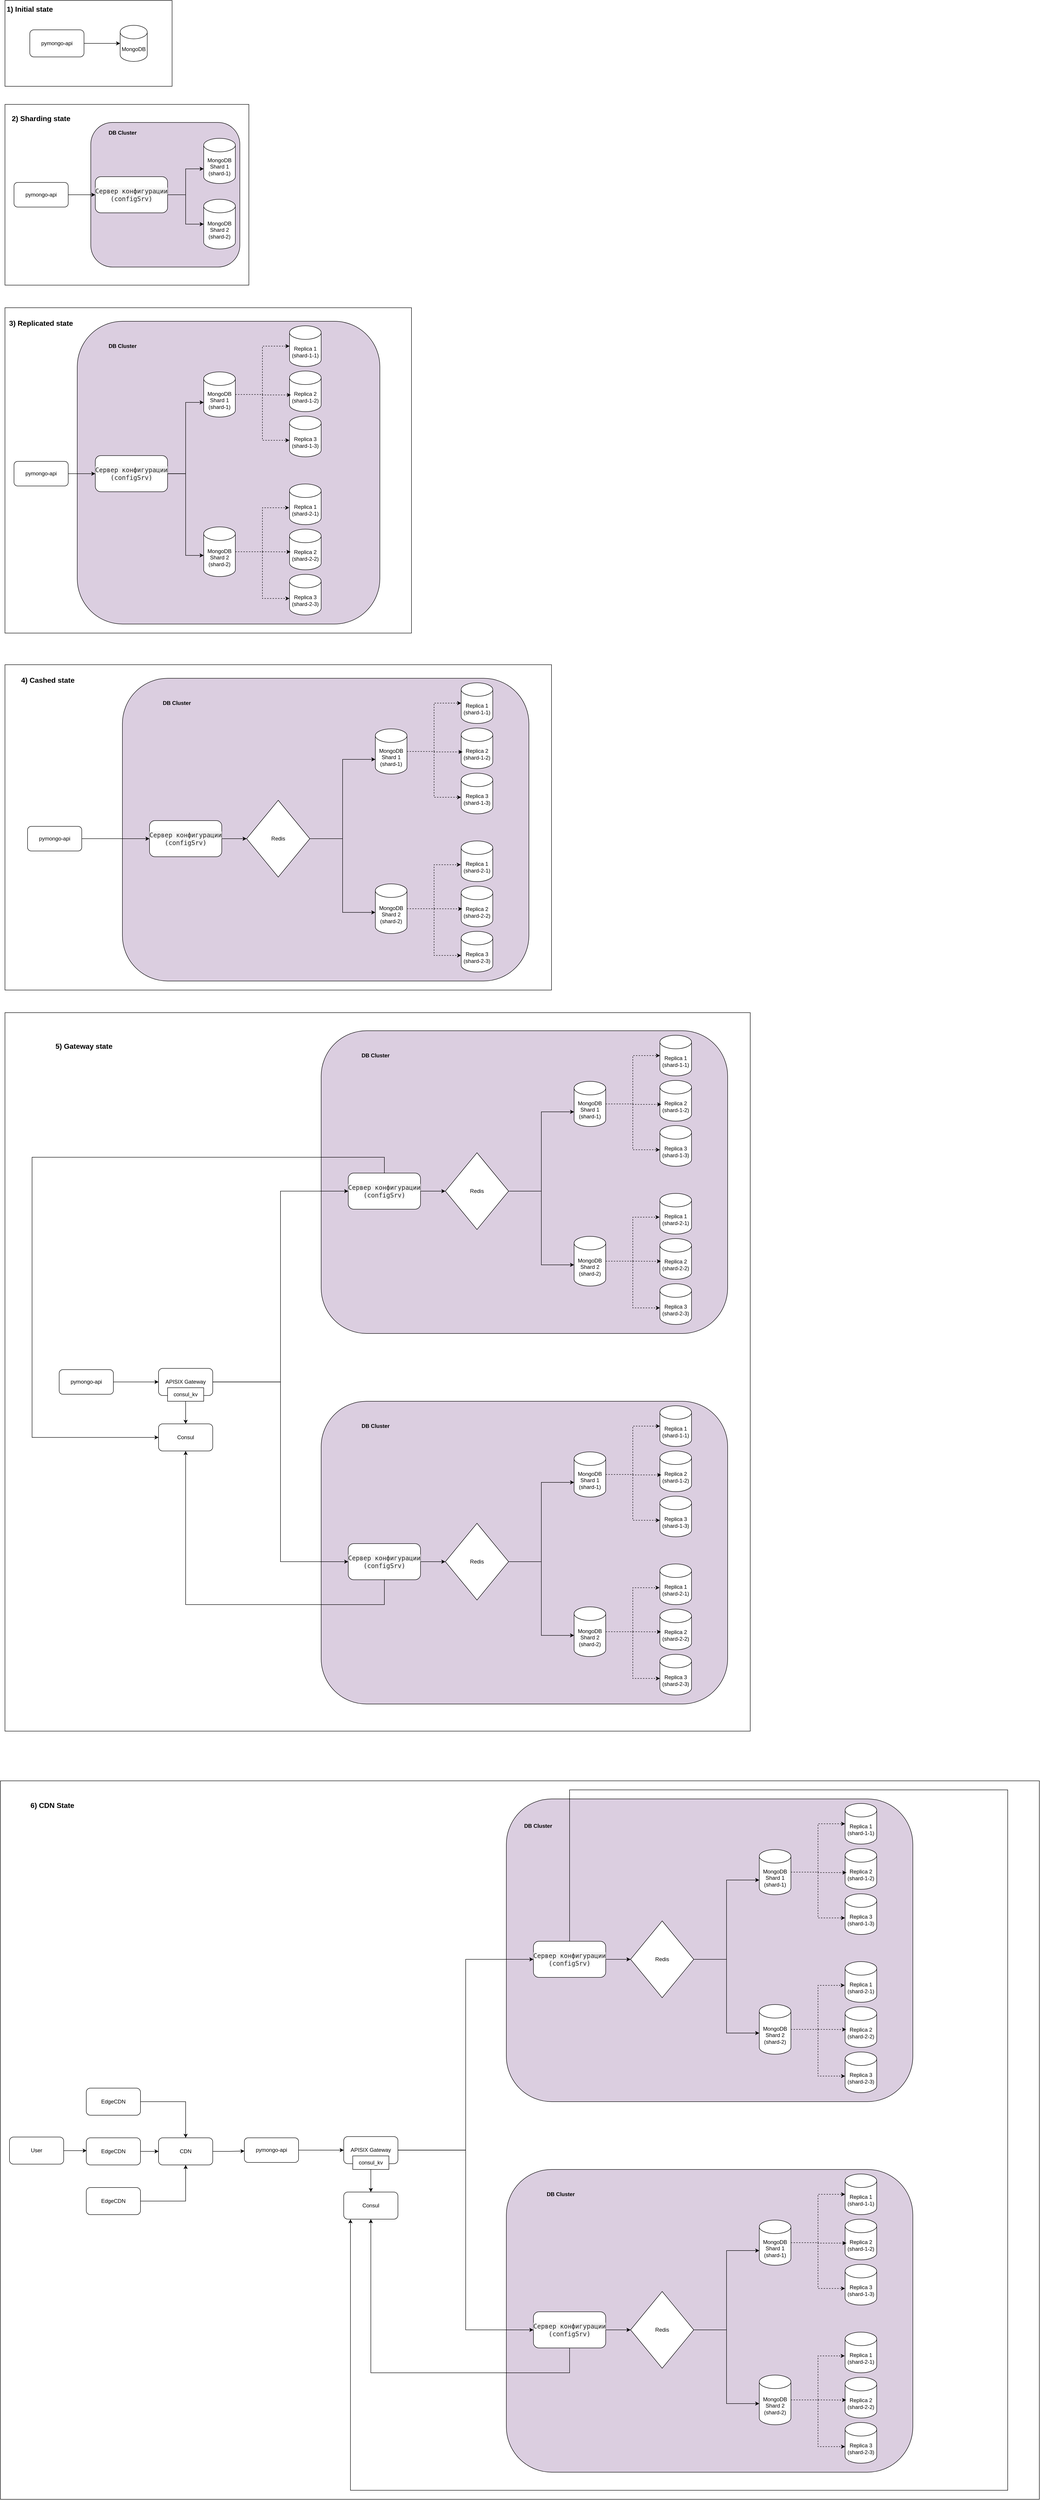 <mxfile version="24.7.17">
  <diagram name="Page-1" id="-H_mtQnk-PTXWXPvYvuk">
    <mxGraphModel dx="4392" dy="3280" grid="1" gridSize="10" guides="1" tooltips="1" connect="1" arrows="1" fold="1" page="1" pageScale="1" pageWidth="6000" pageHeight="6000" math="0" shadow="0">
      <root>
        <mxCell id="0" />
        <mxCell id="1" parent="0" />
        <mxCell id="eYM0LTBjd1gjEZdHAvqP-11" value="" style="group" parent="1" vertex="1" connectable="0">
          <mxGeometry x="40" y="10" width="370" height="190" as="geometry" />
        </mxCell>
        <mxCell id="eYM0LTBjd1gjEZdHAvqP-9" value="" style="rounded=0;whiteSpace=wrap;html=1;" parent="eYM0LTBjd1gjEZdHAvqP-11" vertex="1">
          <mxGeometry width="370" height="190" as="geometry" />
        </mxCell>
        <mxCell id="eYM0LTBjd1gjEZdHAvqP-5" value="" style="group" parent="eYM0LTBjd1gjEZdHAvqP-11" vertex="1" connectable="0">
          <mxGeometry x="55" y="55" width="260" height="80" as="geometry" />
        </mxCell>
        <mxCell id="eYM0LTBjd1gjEZdHAvqP-1" value="MongoDB" style="shape=cylinder3;whiteSpace=wrap;html=1;boundedLbl=1;backgroundOutline=1;size=15;" parent="eYM0LTBjd1gjEZdHAvqP-5" vertex="1">
          <mxGeometry x="200" width="60" height="80" as="geometry" />
        </mxCell>
        <mxCell id="eYM0LTBjd1gjEZdHAvqP-2" value="pymongo-api" style="rounded=1;whiteSpace=wrap;html=1;" parent="eYM0LTBjd1gjEZdHAvqP-5" vertex="1">
          <mxGeometry y="10" width="120" height="60" as="geometry" />
        </mxCell>
        <mxCell id="eYM0LTBjd1gjEZdHAvqP-3" style="edgeStyle=orthogonalEdgeStyle;rounded=0;orthogonalLoop=1;jettySize=auto;html=1;exitX=1;exitY=0.5;exitDx=0;exitDy=0;entryX=0;entryY=0.5;entryDx=0;entryDy=0;entryPerimeter=0;" parent="eYM0LTBjd1gjEZdHAvqP-5" source="eYM0LTBjd1gjEZdHAvqP-2" target="eYM0LTBjd1gjEZdHAvqP-1" edge="1">
          <mxGeometry relative="1" as="geometry" />
        </mxCell>
        <mxCell id="eYM0LTBjd1gjEZdHAvqP-10" value="&lt;font style=&quot;font-size: 16px;&quot;&gt;&lt;b&gt;1) Initial state&lt;/b&gt;&lt;/font&gt;&lt;div style=&quot;font-size: 16px;&quot;&gt;&lt;br&gt;&lt;/div&gt;" style="text;html=1;align=center;verticalAlign=middle;whiteSpace=wrap;rounded=0;" parent="eYM0LTBjd1gjEZdHAvqP-11" vertex="1">
          <mxGeometry y="14" width="110" height="30" as="geometry" />
        </mxCell>
        <mxCell id="eYM0LTBjd1gjEZdHAvqP-89" value="" style="group" parent="1" vertex="1" connectable="0">
          <mxGeometry x="40" y="240" width="540" height="400" as="geometry" />
        </mxCell>
        <mxCell id="eYM0LTBjd1gjEZdHAvqP-76" value="" style="group" parent="eYM0LTBjd1gjEZdHAvqP-89" vertex="1" connectable="0">
          <mxGeometry width="540" height="400" as="geometry" />
        </mxCell>
        <mxCell id="eYM0LTBjd1gjEZdHAvqP-63" value="" style="rounded=0;whiteSpace=wrap;html=1;container=0;" parent="eYM0LTBjd1gjEZdHAvqP-76" vertex="1">
          <mxGeometry width="540" height="400" as="geometry" />
        </mxCell>
        <mxCell id="eYM0LTBjd1gjEZdHAvqP-71" value="&lt;br&gt;&lt;font style=&quot;forced-color-adjust: none; font-size: 16px;&quot;&gt;&lt;b style=&quot;forced-color-adjust: none;&quot;&gt;2) Sharding state&lt;/b&gt;&lt;/font&gt;" style="text;html=1;align=center;verticalAlign=middle;whiteSpace=wrap;rounded=0;container=0;" parent="eYM0LTBjd1gjEZdHAvqP-76" vertex="1">
          <mxGeometry x="5" y="10.001" width="150" height="27.273" as="geometry" />
        </mxCell>
        <mxCell id="eYM0LTBjd1gjEZdHAvqP-44" value="pymongo-api" style="rounded=1;whiteSpace=wrap;html=1;container=0;" parent="eYM0LTBjd1gjEZdHAvqP-76" vertex="1">
          <mxGeometry x="20" y="172.725" width="120" height="54.545" as="geometry" />
        </mxCell>
        <mxCell id="eYM0LTBjd1gjEZdHAvqP-105" value="" style="group" parent="eYM0LTBjd1gjEZdHAvqP-89" vertex="1" connectable="0">
          <mxGeometry x="190" y="40" width="330" height="320" as="geometry" />
        </mxCell>
        <mxCell id="eYM0LTBjd1gjEZdHAvqP-62" style="edgeStyle=orthogonalEdgeStyle;rounded=0;orthogonalLoop=1;jettySize=auto;html=1;entryX=0;entryY=0;entryDx=0;entryDy=52.5;entryPerimeter=0;exitX=1.001;exitY=0.445;exitDx=0;exitDy=0;exitPerimeter=0;" parent="eYM0LTBjd1gjEZdHAvqP-105" source="eYM0LTBjd1gjEZdHAvqP-72" target="eYM0LTBjd1gjEZdHAvqP-45" edge="1">
          <mxGeometry relative="1" as="geometry" />
        </mxCell>
        <mxCell id="eYM0LTBjd1gjEZdHAvqP-46" style="edgeStyle=orthogonalEdgeStyle;rounded=0;orthogonalLoop=1;jettySize=auto;html=1;entryX=0;entryY=0.5;entryDx=0;entryDy=0;entryPerimeter=0;exitX=0.997;exitY=0.434;exitDx=0;exitDy=0;exitPerimeter=0;" parent="eYM0LTBjd1gjEZdHAvqP-105" source="eYM0LTBjd1gjEZdHAvqP-72" target="eYM0LTBjd1gjEZdHAvqP-43" edge="1">
          <mxGeometry relative="1" as="geometry">
            <mxPoint x="130" y="190" as="sourcePoint" />
            <mxPoint x="30" y="220" as="targetPoint" />
          </mxGeometry>
        </mxCell>
        <mxCell id="eYM0LTBjd1gjEZdHAvqP-41" value="" style="rounded=1;whiteSpace=wrap;html=1;fillColor=#DBCEE0;container=0;" parent="eYM0LTBjd1gjEZdHAvqP-105" vertex="1">
          <mxGeometry width="330" height="320" as="geometry" />
        </mxCell>
        <mxCell id="eYM0LTBjd1gjEZdHAvqP-42" value="&lt;b&gt;DB Cluster&lt;/b&gt;" style="text;html=1;align=center;verticalAlign=middle;whiteSpace=wrap;rounded=0;container=0;" parent="eYM0LTBjd1gjEZdHAvqP-105" vertex="1">
          <mxGeometry x="9.997" y="10.005" width="121.379" height="25.147" as="geometry" />
        </mxCell>
        <mxCell id="eYM0LTBjd1gjEZdHAvqP-45" value="MongoDB&lt;div&gt;Shard 2&lt;/div&gt;&lt;div&gt;(shard-2)&lt;/div&gt;" style="shape=cylinder3;whiteSpace=wrap;html=1;boundedLbl=1;backgroundOutline=1;size=15;container=0;" parent="eYM0LTBjd1gjEZdHAvqP-105" vertex="1">
          <mxGeometry x="250" y="170" width="70" height="110" as="geometry" />
        </mxCell>
        <mxCell id="eYM0LTBjd1gjEZdHAvqP-43" value="MongoDB&lt;br&gt;Shard 1&lt;br&gt;(shard-1)" style="shape=cylinder3;whiteSpace=wrap;html=1;boundedLbl=1;backgroundOutline=1;size=15;container=0;" parent="eYM0LTBjd1gjEZdHAvqP-105" vertex="1">
          <mxGeometry x="250" y="35.15" width="70" height="100" as="geometry" />
        </mxCell>
        <mxCell id="eYM0LTBjd1gjEZdHAvqP-72" value="&lt;span style=&quot;color: rgba(0, 0, 0, 0.85); font-family: Menlo, &amp;quot;Ubuntu Mono&amp;quot;, consolas, source-code-pro, monospace; font-size: 14px; text-align: start; white-space: pre; background-color: rgb(245, 245, 245);&quot;&gt;Сервер конфигурации&lt;/span&gt;&lt;div&gt;&lt;span style=&quot;color: rgba(0, 0, 0, 0.85); font-family: Menlo, &amp;quot;Ubuntu Mono&amp;quot;, consolas, source-code-pro, monospace; font-size: 14px; text-align: start; white-space: pre; background-color: rgb(245, 245, 245);&quot;&gt;(configSrv)&lt;/span&gt;&lt;/div&gt;" style="rounded=1;whiteSpace=wrap;html=1;container=0;" parent="eYM0LTBjd1gjEZdHAvqP-105" vertex="1">
          <mxGeometry x="10" y="120" width="160" height="80" as="geometry" />
        </mxCell>
        <mxCell id="eYM0LTBjd1gjEZdHAvqP-73" style="edgeStyle=orthogonalEdgeStyle;rounded=0;orthogonalLoop=1;jettySize=auto;html=1;" parent="eYM0LTBjd1gjEZdHAvqP-105" source="eYM0LTBjd1gjEZdHAvqP-44" target="eYM0LTBjd1gjEZdHAvqP-72" edge="1">
          <mxGeometry relative="1" as="geometry" />
        </mxCell>
        <mxCell id="eYM0LTBjd1gjEZdHAvqP-103" style="edgeStyle=orthogonalEdgeStyle;rounded=0;orthogonalLoop=1;jettySize=auto;html=1;entryX=0;entryY=0;entryDx=0;entryDy=67.5;entryPerimeter=0;" parent="eYM0LTBjd1gjEZdHAvqP-105" source="eYM0LTBjd1gjEZdHAvqP-72" target="eYM0LTBjd1gjEZdHAvqP-43" edge="1">
          <mxGeometry relative="1" as="geometry" />
        </mxCell>
        <mxCell id="eYM0LTBjd1gjEZdHAvqP-104" style="edgeStyle=orthogonalEdgeStyle;rounded=0;orthogonalLoop=1;jettySize=auto;html=1;entryX=0;entryY=0.5;entryDx=0;entryDy=0;entryPerimeter=0;" parent="eYM0LTBjd1gjEZdHAvqP-105" source="eYM0LTBjd1gjEZdHAvqP-72" target="eYM0LTBjd1gjEZdHAvqP-45" edge="1">
          <mxGeometry relative="1" as="geometry" />
        </mxCell>
        <mxCell id="eYM0LTBjd1gjEZdHAvqP-123" value="" style="group" parent="1" vertex="1" connectable="0">
          <mxGeometry x="40" y="690" width="900" height="720" as="geometry" />
        </mxCell>
        <mxCell id="eYM0LTBjd1gjEZdHAvqP-94" value="" style="rounded=0;whiteSpace=wrap;html=1;container=0;" parent="eYM0LTBjd1gjEZdHAvqP-123" vertex="1">
          <mxGeometry width="900" height="720" as="geometry" />
        </mxCell>
        <mxCell id="eYM0LTBjd1gjEZdHAvqP-91" style="edgeStyle=orthogonalEdgeStyle;rounded=0;orthogonalLoop=1;jettySize=auto;html=1;entryX=0;entryY=0;entryDx=0;entryDy=52.5;entryPerimeter=0;exitX=1.001;exitY=0.445;exitDx=0;exitDy=0;exitPerimeter=0;" parent="eYM0LTBjd1gjEZdHAvqP-123" source="eYM0LTBjd1gjEZdHAvqP-101" target="eYM0LTBjd1gjEZdHAvqP-99" edge="1">
          <mxGeometry relative="1" as="geometry" />
        </mxCell>
        <mxCell id="eYM0LTBjd1gjEZdHAvqP-92" style="edgeStyle=orthogonalEdgeStyle;rounded=0;orthogonalLoop=1;jettySize=auto;html=1;entryX=0;entryY=0.5;entryDx=0;entryDy=0;entryPerimeter=0;exitX=0.997;exitY=0.434;exitDx=0;exitDy=0;exitPerimeter=0;" parent="eYM0LTBjd1gjEZdHAvqP-123" source="eYM0LTBjd1gjEZdHAvqP-101" target="eYM0LTBjd1gjEZdHAvqP-100" edge="1">
          <mxGeometry relative="1" as="geometry">
            <mxPoint x="320" y="410" as="sourcePoint" />
            <mxPoint x="220" y="440" as="targetPoint" />
          </mxGeometry>
        </mxCell>
        <mxCell id="eYM0LTBjd1gjEZdHAvqP-97" value="" style="rounded=1;whiteSpace=wrap;html=1;fillColor=#DBCEE0;container=0;" parent="eYM0LTBjd1gjEZdHAvqP-123" vertex="1">
          <mxGeometry x="160" y="30" width="670" height="670" as="geometry" />
        </mxCell>
        <mxCell id="eYM0LTBjd1gjEZdHAvqP-98" value="&lt;b&gt;DB Cluster&lt;/b&gt;" style="text;html=1;align=center;verticalAlign=middle;whiteSpace=wrap;rounded=0;container=0;" parent="eYM0LTBjd1gjEZdHAvqP-123" vertex="1">
          <mxGeometry x="199.997" y="72.425" width="121.379" height="25.147" as="geometry" />
        </mxCell>
        <mxCell id="eYM0LTBjd1gjEZdHAvqP-102" style="edgeStyle=orthogonalEdgeStyle;rounded=0;orthogonalLoop=1;jettySize=auto;html=1;" parent="eYM0LTBjd1gjEZdHAvqP-123" source="eYM0LTBjd1gjEZdHAvqP-96" target="eYM0LTBjd1gjEZdHAvqP-101" edge="1">
          <mxGeometry relative="1" as="geometry" />
        </mxCell>
        <mxCell id="eYM0LTBjd1gjEZdHAvqP-106" style="edgeStyle=orthogonalEdgeStyle;rounded=0;orthogonalLoop=1;jettySize=auto;html=1;entryX=0;entryY=0;entryDx=0;entryDy=67.5;entryPerimeter=0;" parent="eYM0LTBjd1gjEZdHAvqP-123" source="eYM0LTBjd1gjEZdHAvqP-101" target="eYM0LTBjd1gjEZdHAvqP-100" edge="1">
          <mxGeometry relative="1" as="geometry" />
        </mxCell>
        <mxCell id="eYM0LTBjd1gjEZdHAvqP-107" style="edgeStyle=orthogonalEdgeStyle;rounded=0;orthogonalLoop=1;jettySize=auto;html=1;entryX=-0.001;entryY=0.574;entryDx=0;entryDy=0;entryPerimeter=0;" parent="eYM0LTBjd1gjEZdHAvqP-123" source="eYM0LTBjd1gjEZdHAvqP-101" target="eYM0LTBjd1gjEZdHAvqP-99" edge="1">
          <mxGeometry relative="1" as="geometry" />
        </mxCell>
        <mxCell id="eYM0LTBjd1gjEZdHAvqP-95" value="&lt;font style=&quot;forced-color-adjust: none; font-size: 16px;&quot;&gt;&lt;b style=&quot;forced-color-adjust: none;&quot;&gt;3) Replicated state&lt;/b&gt;&lt;/font&gt;" style="text;html=1;align=center;verticalAlign=middle;whiteSpace=wrap;rounded=0;container=0;" parent="eYM0LTBjd1gjEZdHAvqP-123" vertex="1">
          <mxGeometry x="5" y="20.001" width="150" height="27.273" as="geometry" />
        </mxCell>
        <mxCell id="eYM0LTBjd1gjEZdHAvqP-96" value="pymongo-api" style="rounded=1;whiteSpace=wrap;html=1;container=0;" parent="eYM0LTBjd1gjEZdHAvqP-123" vertex="1">
          <mxGeometry x="20" y="339.995" width="120" height="54.545" as="geometry" />
        </mxCell>
        <mxCell id="eYM0LTBjd1gjEZdHAvqP-101" value="&lt;span style=&quot;color: rgba(0, 0, 0, 0.85); font-family: Menlo, &amp;quot;Ubuntu Mono&amp;quot;, consolas, source-code-pro, monospace; font-size: 14px; text-align: start; white-space: pre; background-color: rgb(245, 245, 245);&quot;&gt;Сервер конфигурации&lt;/span&gt;&lt;div&gt;&lt;span style=&quot;color: rgba(0, 0, 0, 0.85); font-family: Menlo, &amp;quot;Ubuntu Mono&amp;quot;, consolas, source-code-pro, monospace; font-size: 14px; text-align: start; white-space: pre; background-color: rgb(245, 245, 245);&quot;&gt;(configSrv)&lt;/span&gt;&lt;/div&gt;" style="rounded=1;whiteSpace=wrap;html=1;container=0;" parent="eYM0LTBjd1gjEZdHAvqP-123" vertex="1">
          <mxGeometry x="200" y="327.27" width="160" height="80" as="geometry" />
        </mxCell>
        <mxCell id="eYM0LTBjd1gjEZdHAvqP-100" value="MongoDB&lt;br&gt;Shard 1&lt;br&gt;(shard-1)" style="shape=cylinder3;whiteSpace=wrap;html=1;boundedLbl=1;backgroundOutline=1;size=15;container=0;" parent="eYM0LTBjd1gjEZdHAvqP-123" vertex="1">
          <mxGeometry x="440" y="142" width="70" height="100" as="geometry" />
        </mxCell>
        <mxCell id="eYM0LTBjd1gjEZdHAvqP-99" value="MongoDB&lt;div&gt;Shard 2&lt;/div&gt;&lt;div&gt;(shard-2)&lt;/div&gt;" style="shape=cylinder3;whiteSpace=wrap;html=1;boundedLbl=1;backgroundOutline=1;size=15;container=0;" parent="eYM0LTBjd1gjEZdHAvqP-123" vertex="1">
          <mxGeometry x="440" y="485" width="70" height="110" as="geometry" />
        </mxCell>
        <mxCell id="eYM0LTBjd1gjEZdHAvqP-111" value="Replica 1&lt;div&gt;(shard-1-1)&lt;/div&gt;" style="shape=cylinder3;whiteSpace=wrap;html=1;boundedLbl=1;backgroundOutline=1;size=15;" parent="eYM0LTBjd1gjEZdHAvqP-123" vertex="1">
          <mxGeometry x="630" y="40" width="70" height="90" as="geometry" />
        </mxCell>
        <mxCell id="eYM0LTBjd1gjEZdHAvqP-112" value="Replica 2&lt;div&gt;(shard-1-2)&lt;/div&gt;" style="shape=cylinder3;whiteSpace=wrap;html=1;boundedLbl=1;backgroundOutline=1;size=15;" parent="eYM0LTBjd1gjEZdHAvqP-123" vertex="1">
          <mxGeometry x="630" y="140" width="70" height="90" as="geometry" />
        </mxCell>
        <mxCell id="eYM0LTBjd1gjEZdHAvqP-113" value="Replica 3&lt;div&gt;(shard-1-3)&lt;/div&gt;" style="shape=cylinder3;whiteSpace=wrap;html=1;boundedLbl=1;backgroundOutline=1;size=15;" parent="eYM0LTBjd1gjEZdHAvqP-123" vertex="1">
          <mxGeometry x="630" y="240" width="70" height="90" as="geometry" />
        </mxCell>
        <mxCell id="eYM0LTBjd1gjEZdHAvqP-114" value="Replica 1&lt;br&gt;(shard-2-1)" style="shape=cylinder3;whiteSpace=wrap;html=1;boundedLbl=1;backgroundOutline=1;size=15;" parent="eYM0LTBjd1gjEZdHAvqP-123" vertex="1">
          <mxGeometry x="630" y="390" width="70" height="90" as="geometry" />
        </mxCell>
        <mxCell id="eYM0LTBjd1gjEZdHAvqP-115" value="Replica 2&lt;div&gt;(shard-2-2)&lt;/div&gt;" style="shape=cylinder3;whiteSpace=wrap;html=1;boundedLbl=1;backgroundOutline=1;size=15;" parent="eYM0LTBjd1gjEZdHAvqP-123" vertex="1">
          <mxGeometry x="630" y="490" width="70" height="90" as="geometry" />
        </mxCell>
        <mxCell id="eYM0LTBjd1gjEZdHAvqP-116" value="Replica 3&lt;div&gt;(shard-2-3)&lt;/div&gt;" style="shape=cylinder3;whiteSpace=wrap;html=1;boundedLbl=1;backgroundOutline=1;size=15;" parent="eYM0LTBjd1gjEZdHAvqP-123" vertex="1">
          <mxGeometry x="630" y="590" width="70" height="90" as="geometry" />
        </mxCell>
        <mxCell id="eYM0LTBjd1gjEZdHAvqP-117" style="edgeStyle=orthogonalEdgeStyle;rounded=0;orthogonalLoop=1;jettySize=auto;html=1;entryX=0;entryY=0.5;entryDx=0;entryDy=0;entryPerimeter=0;dashed=1;" parent="eYM0LTBjd1gjEZdHAvqP-123" source="eYM0LTBjd1gjEZdHAvqP-100" target="eYM0LTBjd1gjEZdHAvqP-111" edge="1">
          <mxGeometry relative="1" as="geometry" />
        </mxCell>
        <mxCell id="eYM0LTBjd1gjEZdHAvqP-118" style="edgeStyle=orthogonalEdgeStyle;rounded=0;orthogonalLoop=1;jettySize=auto;html=1;entryX=0.044;entryY=0.589;entryDx=0;entryDy=0;entryPerimeter=0;dashed=1;" parent="eYM0LTBjd1gjEZdHAvqP-123" source="eYM0LTBjd1gjEZdHAvqP-100" target="eYM0LTBjd1gjEZdHAvqP-112" edge="1">
          <mxGeometry relative="1" as="geometry" />
        </mxCell>
        <mxCell id="eYM0LTBjd1gjEZdHAvqP-119" style="edgeStyle=orthogonalEdgeStyle;rounded=0;orthogonalLoop=1;jettySize=auto;html=1;entryX=-0.004;entryY=0.593;entryDx=0;entryDy=0;entryPerimeter=0;dashed=1;" parent="eYM0LTBjd1gjEZdHAvqP-123" source="eYM0LTBjd1gjEZdHAvqP-100" target="eYM0LTBjd1gjEZdHAvqP-113" edge="1">
          <mxGeometry relative="1" as="geometry" />
        </mxCell>
        <mxCell id="eYM0LTBjd1gjEZdHAvqP-120" style="edgeStyle=orthogonalEdgeStyle;rounded=0;orthogonalLoop=1;jettySize=auto;html=1;entryX=-0.013;entryY=0.584;entryDx=0;entryDy=0;entryPerimeter=0;dashed=1;" parent="eYM0LTBjd1gjEZdHAvqP-123" source="eYM0LTBjd1gjEZdHAvqP-99" target="eYM0LTBjd1gjEZdHAvqP-114" edge="1">
          <mxGeometry relative="1" as="geometry" />
        </mxCell>
        <mxCell id="eYM0LTBjd1gjEZdHAvqP-121" style="edgeStyle=orthogonalEdgeStyle;rounded=0;orthogonalLoop=1;jettySize=auto;html=1;entryX=0.033;entryY=0.559;entryDx=0;entryDy=0;entryPerimeter=0;dashed=1;" parent="eYM0LTBjd1gjEZdHAvqP-123" source="eYM0LTBjd1gjEZdHAvqP-99" target="eYM0LTBjd1gjEZdHAvqP-115" edge="1">
          <mxGeometry relative="1" as="geometry" />
        </mxCell>
        <mxCell id="eYM0LTBjd1gjEZdHAvqP-122" style="edgeStyle=orthogonalEdgeStyle;rounded=0;orthogonalLoop=1;jettySize=auto;html=1;entryX=-0.002;entryY=0.593;entryDx=0;entryDy=0;entryPerimeter=0;dashed=1;" parent="eYM0LTBjd1gjEZdHAvqP-123" source="eYM0LTBjd1gjEZdHAvqP-99" target="eYM0LTBjd1gjEZdHAvqP-116" edge="1">
          <mxGeometry relative="1" as="geometry" />
        </mxCell>
        <mxCell id="eYM0LTBjd1gjEZdHAvqP-156" value="" style="group" parent="1" vertex="1" connectable="0">
          <mxGeometry x="40" y="1480" width="1210" height="720" as="geometry" />
        </mxCell>
        <mxCell id="eYM0LTBjd1gjEZdHAvqP-125" value="" style="rounded=0;whiteSpace=wrap;html=1;container=0;" parent="eYM0LTBjd1gjEZdHAvqP-156" vertex="1">
          <mxGeometry width="1210" height="720" as="geometry" />
        </mxCell>
        <mxCell id="eYM0LTBjd1gjEZdHAvqP-126" style="edgeStyle=orthogonalEdgeStyle;rounded=0;orthogonalLoop=1;jettySize=auto;html=1;entryX=0;entryY=0;entryDx=0;entryDy=52.5;entryPerimeter=0;exitX=1.001;exitY=0.445;exitDx=0;exitDy=0;exitPerimeter=0;" parent="eYM0LTBjd1gjEZdHAvqP-156" source="eYM0LTBjd1gjEZdHAvqP-135" target="eYM0LTBjd1gjEZdHAvqP-137" edge="1">
          <mxGeometry relative="1" as="geometry" />
        </mxCell>
        <mxCell id="eYM0LTBjd1gjEZdHAvqP-127" style="edgeStyle=orthogonalEdgeStyle;rounded=0;orthogonalLoop=1;jettySize=auto;html=1;entryX=0;entryY=0.5;entryDx=0;entryDy=0;entryPerimeter=0;exitX=0.997;exitY=0.434;exitDx=0;exitDy=0;exitPerimeter=0;" parent="eYM0LTBjd1gjEZdHAvqP-156" source="eYM0LTBjd1gjEZdHAvqP-135" target="eYM0LTBjd1gjEZdHAvqP-136" edge="1">
          <mxGeometry relative="1" as="geometry">
            <mxPoint x="700" y="410" as="sourcePoint" />
            <mxPoint x="600" y="440" as="targetPoint" />
          </mxGeometry>
        </mxCell>
        <mxCell id="eYM0LTBjd1gjEZdHAvqP-128" value="" style="rounded=1;whiteSpace=wrap;html=1;fillColor=#DBCEE0;container=0;" parent="eYM0LTBjd1gjEZdHAvqP-156" vertex="1">
          <mxGeometry x="260" y="30" width="900" height="670" as="geometry" />
        </mxCell>
        <mxCell id="eYM0LTBjd1gjEZdHAvqP-129" value="&lt;b&gt;DB Cluster&lt;/b&gt;" style="text;html=1;align=center;verticalAlign=middle;whiteSpace=wrap;rounded=0;container=0;" parent="eYM0LTBjd1gjEZdHAvqP-156" vertex="1">
          <mxGeometry x="319.997" y="72.425" width="121.379" height="25.147" as="geometry" />
        </mxCell>
        <mxCell id="eYM0LTBjd1gjEZdHAvqP-131" style="edgeStyle=orthogonalEdgeStyle;rounded=0;orthogonalLoop=1;jettySize=auto;html=1;entryX=0;entryY=0;entryDx=0;entryDy=67.5;entryPerimeter=0;exitX=1;exitY=0.5;exitDx=0;exitDy=0;" parent="eYM0LTBjd1gjEZdHAvqP-156" source="eYM0LTBjd1gjEZdHAvqP-150" target="eYM0LTBjd1gjEZdHAvqP-136" edge="1">
          <mxGeometry relative="1" as="geometry" />
        </mxCell>
        <mxCell id="eYM0LTBjd1gjEZdHAvqP-132" style="edgeStyle=orthogonalEdgeStyle;rounded=0;orthogonalLoop=1;jettySize=auto;html=1;entryX=-0.001;entryY=0.574;entryDx=0;entryDy=0;entryPerimeter=0;exitX=1;exitY=0.5;exitDx=0;exitDy=0;" parent="eYM0LTBjd1gjEZdHAvqP-156" source="eYM0LTBjd1gjEZdHAvqP-150" target="eYM0LTBjd1gjEZdHAvqP-137" edge="1">
          <mxGeometry relative="1" as="geometry" />
        </mxCell>
        <mxCell id="eYM0LTBjd1gjEZdHAvqP-133" value="&lt;font style=&quot;forced-color-adjust: none; font-size: 16px;&quot;&gt;&lt;b style=&quot;forced-color-adjust: none;&quot;&gt;4) Cashed state&lt;/b&gt;&lt;/font&gt;" style="text;html=1;align=center;verticalAlign=middle;whiteSpace=wrap;rounded=0;container=0;" parent="eYM0LTBjd1gjEZdHAvqP-156" vertex="1">
          <mxGeometry x="20" y="20.001" width="150" height="27.273" as="geometry" />
        </mxCell>
        <mxCell id="eYM0LTBjd1gjEZdHAvqP-152" style="edgeStyle=orthogonalEdgeStyle;rounded=0;orthogonalLoop=1;jettySize=auto;html=1;entryX=0;entryY=0.5;entryDx=0;entryDy=0;" parent="eYM0LTBjd1gjEZdHAvqP-156" source="eYM0LTBjd1gjEZdHAvqP-134" target="eYM0LTBjd1gjEZdHAvqP-135" edge="1">
          <mxGeometry relative="1" as="geometry" />
        </mxCell>
        <mxCell id="eYM0LTBjd1gjEZdHAvqP-134" value="pymongo-api" style="rounded=1;whiteSpace=wrap;html=1;container=0;" parent="eYM0LTBjd1gjEZdHAvqP-156" vertex="1">
          <mxGeometry x="50" y="357.725" width="120" height="54.545" as="geometry" />
        </mxCell>
        <mxCell id="eYM0LTBjd1gjEZdHAvqP-154" style="edgeStyle=orthogonalEdgeStyle;rounded=0;orthogonalLoop=1;jettySize=auto;html=1;entryX=0;entryY=0.5;entryDx=0;entryDy=0;" parent="eYM0LTBjd1gjEZdHAvqP-156" source="eYM0LTBjd1gjEZdHAvqP-135" target="eYM0LTBjd1gjEZdHAvqP-150" edge="1">
          <mxGeometry relative="1" as="geometry" />
        </mxCell>
        <mxCell id="eYM0LTBjd1gjEZdHAvqP-135" value="&lt;span style=&quot;color: rgba(0, 0, 0, 0.85); font-family: Menlo, &amp;quot;Ubuntu Mono&amp;quot;, consolas, source-code-pro, monospace; font-size: 14px; text-align: start; white-space: pre; background-color: rgb(245, 245, 245);&quot;&gt;Сервер конфигурации&lt;/span&gt;&lt;div&gt;&lt;span style=&quot;color: rgba(0, 0, 0, 0.85); font-family: Menlo, &amp;quot;Ubuntu Mono&amp;quot;, consolas, source-code-pro, monospace; font-size: 14px; text-align: start; white-space: pre; background-color: rgb(245, 245, 245);&quot;&gt;(configSrv)&lt;/span&gt;&lt;/div&gt;" style="rounded=1;whiteSpace=wrap;html=1;container=0;" parent="eYM0LTBjd1gjEZdHAvqP-156" vertex="1">
          <mxGeometry x="320" y="345" width="160" height="80" as="geometry" />
        </mxCell>
        <mxCell id="eYM0LTBjd1gjEZdHAvqP-136" value="MongoDB&lt;br&gt;Shard 1&lt;br&gt;(shard-1)" style="shape=cylinder3;whiteSpace=wrap;html=1;boundedLbl=1;backgroundOutline=1;size=15;container=0;" parent="eYM0LTBjd1gjEZdHAvqP-156" vertex="1">
          <mxGeometry x="820" y="142" width="70" height="100" as="geometry" />
        </mxCell>
        <mxCell id="eYM0LTBjd1gjEZdHAvqP-137" value="MongoDB&lt;div&gt;Shard 2&lt;/div&gt;&lt;div&gt;(shard-2)&lt;/div&gt;" style="shape=cylinder3;whiteSpace=wrap;html=1;boundedLbl=1;backgroundOutline=1;size=15;container=0;" parent="eYM0LTBjd1gjEZdHAvqP-156" vertex="1">
          <mxGeometry x="820" y="485" width="70" height="110" as="geometry" />
        </mxCell>
        <mxCell id="eYM0LTBjd1gjEZdHAvqP-138" value="Replica 1&lt;div&gt;(shard-1-1)&lt;/div&gt;" style="shape=cylinder3;whiteSpace=wrap;html=1;boundedLbl=1;backgroundOutline=1;size=15;container=0;" parent="eYM0LTBjd1gjEZdHAvqP-156" vertex="1">
          <mxGeometry x="1010" y="40" width="70" height="90" as="geometry" />
        </mxCell>
        <mxCell id="eYM0LTBjd1gjEZdHAvqP-139" value="Replica 2&lt;div&gt;(shard-1-2)&lt;/div&gt;" style="shape=cylinder3;whiteSpace=wrap;html=1;boundedLbl=1;backgroundOutline=1;size=15;container=0;" parent="eYM0LTBjd1gjEZdHAvqP-156" vertex="1">
          <mxGeometry x="1010" y="140" width="70" height="90" as="geometry" />
        </mxCell>
        <mxCell id="eYM0LTBjd1gjEZdHAvqP-140" value="Replica 3&lt;div&gt;(shard-1-3)&lt;/div&gt;" style="shape=cylinder3;whiteSpace=wrap;html=1;boundedLbl=1;backgroundOutline=1;size=15;container=0;" parent="eYM0LTBjd1gjEZdHAvqP-156" vertex="1">
          <mxGeometry x="1010" y="240" width="70" height="90" as="geometry" />
        </mxCell>
        <mxCell id="eYM0LTBjd1gjEZdHAvqP-141" value="Replica 1&lt;br&gt;(shard-2-1)" style="shape=cylinder3;whiteSpace=wrap;html=1;boundedLbl=1;backgroundOutline=1;size=15;container=0;" parent="eYM0LTBjd1gjEZdHAvqP-156" vertex="1">
          <mxGeometry x="1010" y="390" width="70" height="90" as="geometry" />
        </mxCell>
        <mxCell id="eYM0LTBjd1gjEZdHAvqP-142" value="Replica 2&lt;div&gt;(shard-2-2)&lt;/div&gt;" style="shape=cylinder3;whiteSpace=wrap;html=1;boundedLbl=1;backgroundOutline=1;size=15;container=0;" parent="eYM0LTBjd1gjEZdHAvqP-156" vertex="1">
          <mxGeometry x="1010" y="490" width="70" height="90" as="geometry" />
        </mxCell>
        <mxCell id="eYM0LTBjd1gjEZdHAvqP-143" value="Replica 3&lt;div&gt;(shard-2-3)&lt;/div&gt;" style="shape=cylinder3;whiteSpace=wrap;html=1;boundedLbl=1;backgroundOutline=1;size=15;container=0;" parent="eYM0LTBjd1gjEZdHAvqP-156" vertex="1">
          <mxGeometry x="1010" y="590" width="70" height="90" as="geometry" />
        </mxCell>
        <mxCell id="eYM0LTBjd1gjEZdHAvqP-144" style="edgeStyle=orthogonalEdgeStyle;rounded=0;orthogonalLoop=1;jettySize=auto;html=1;entryX=0;entryY=0.5;entryDx=0;entryDy=0;entryPerimeter=0;dashed=1;" parent="eYM0LTBjd1gjEZdHAvqP-156" source="eYM0LTBjd1gjEZdHAvqP-136" target="eYM0LTBjd1gjEZdHAvqP-138" edge="1">
          <mxGeometry relative="1" as="geometry" />
        </mxCell>
        <mxCell id="eYM0LTBjd1gjEZdHAvqP-145" style="edgeStyle=orthogonalEdgeStyle;rounded=0;orthogonalLoop=1;jettySize=auto;html=1;entryX=0.044;entryY=0.589;entryDx=0;entryDy=0;entryPerimeter=0;dashed=1;" parent="eYM0LTBjd1gjEZdHAvqP-156" source="eYM0LTBjd1gjEZdHAvqP-136" target="eYM0LTBjd1gjEZdHAvqP-139" edge="1">
          <mxGeometry relative="1" as="geometry" />
        </mxCell>
        <mxCell id="eYM0LTBjd1gjEZdHAvqP-146" style="edgeStyle=orthogonalEdgeStyle;rounded=0;orthogonalLoop=1;jettySize=auto;html=1;entryX=-0.004;entryY=0.593;entryDx=0;entryDy=0;entryPerimeter=0;dashed=1;" parent="eYM0LTBjd1gjEZdHAvqP-156" source="eYM0LTBjd1gjEZdHAvqP-136" target="eYM0LTBjd1gjEZdHAvqP-140" edge="1">
          <mxGeometry relative="1" as="geometry" />
        </mxCell>
        <mxCell id="eYM0LTBjd1gjEZdHAvqP-147" style="edgeStyle=orthogonalEdgeStyle;rounded=0;orthogonalLoop=1;jettySize=auto;html=1;entryX=-0.013;entryY=0.584;entryDx=0;entryDy=0;entryPerimeter=0;dashed=1;" parent="eYM0LTBjd1gjEZdHAvqP-156" source="eYM0LTBjd1gjEZdHAvqP-137" target="eYM0LTBjd1gjEZdHAvqP-141" edge="1">
          <mxGeometry relative="1" as="geometry" />
        </mxCell>
        <mxCell id="eYM0LTBjd1gjEZdHAvqP-148" style="edgeStyle=orthogonalEdgeStyle;rounded=0;orthogonalLoop=1;jettySize=auto;html=1;entryX=0.033;entryY=0.559;entryDx=0;entryDy=0;entryPerimeter=0;dashed=1;" parent="eYM0LTBjd1gjEZdHAvqP-156" source="eYM0LTBjd1gjEZdHAvqP-137" target="eYM0LTBjd1gjEZdHAvqP-142" edge="1">
          <mxGeometry relative="1" as="geometry" />
        </mxCell>
        <mxCell id="eYM0LTBjd1gjEZdHAvqP-149" style="edgeStyle=orthogonalEdgeStyle;rounded=0;orthogonalLoop=1;jettySize=auto;html=1;entryX=-0.002;entryY=0.593;entryDx=0;entryDy=0;entryPerimeter=0;dashed=1;" parent="eYM0LTBjd1gjEZdHAvqP-156" source="eYM0LTBjd1gjEZdHAvqP-137" target="eYM0LTBjd1gjEZdHAvqP-143" edge="1">
          <mxGeometry relative="1" as="geometry" />
        </mxCell>
        <mxCell id="eYM0LTBjd1gjEZdHAvqP-150" value="Redis" style="rhombus;whiteSpace=wrap;html=1;container=0;" parent="eYM0LTBjd1gjEZdHAvqP-156" vertex="1">
          <mxGeometry x="535" y="300" width="140" height="170" as="geometry" />
        </mxCell>
        <mxCell id="fGEN_x_BeK6-Chwx7Do9-2" value="" style="rounded=0;whiteSpace=wrap;html=1;container=0;" vertex="1" parent="1">
          <mxGeometry x="40" y="2250" width="1650" height="1590" as="geometry" />
        </mxCell>
        <mxCell id="fGEN_x_BeK6-Chwx7Do9-3" style="edgeStyle=orthogonalEdgeStyle;rounded=0;orthogonalLoop=1;jettySize=auto;html=1;entryX=0;entryY=0;entryDx=0;entryDy=52.5;entryPerimeter=0;exitX=1.001;exitY=0.445;exitDx=0;exitDy=0;exitPerimeter=0;" edge="1" parent="1" source="fGEN_x_BeK6-Chwx7Do9-13" target="fGEN_x_BeK6-Chwx7Do9-15">
          <mxGeometry relative="1" as="geometry" />
        </mxCell>
        <mxCell id="fGEN_x_BeK6-Chwx7Do9-4" style="edgeStyle=orthogonalEdgeStyle;rounded=0;orthogonalLoop=1;jettySize=auto;html=1;entryX=0;entryY=0.5;entryDx=0;entryDy=0;entryPerimeter=0;exitX=0.997;exitY=0.434;exitDx=0;exitDy=0;exitPerimeter=0;" edge="1" parent="1" source="fGEN_x_BeK6-Chwx7Do9-13" target="fGEN_x_BeK6-Chwx7Do9-14">
          <mxGeometry relative="1" as="geometry">
            <mxPoint x="1180" y="2670" as="sourcePoint" />
            <mxPoint x="1080" y="2700" as="targetPoint" />
          </mxGeometry>
        </mxCell>
        <mxCell id="fGEN_x_BeK6-Chwx7Do9-5" value="" style="rounded=1;whiteSpace=wrap;html=1;fillColor=#DBCEE0;container=0;" vertex="1" parent="1">
          <mxGeometry x="740" y="2290" width="900" height="670" as="geometry" />
        </mxCell>
        <mxCell id="fGEN_x_BeK6-Chwx7Do9-6" value="&lt;b&gt;DB Cluster&lt;/b&gt;" style="text;html=1;align=center;verticalAlign=middle;whiteSpace=wrap;rounded=0;container=0;" vertex="1" parent="1">
          <mxGeometry x="799.997" y="2332.425" width="121.379" height="25.147" as="geometry" />
        </mxCell>
        <mxCell id="fGEN_x_BeK6-Chwx7Do9-7" style="edgeStyle=orthogonalEdgeStyle;rounded=0;orthogonalLoop=1;jettySize=auto;html=1;entryX=0;entryY=0;entryDx=0;entryDy=67.5;entryPerimeter=0;exitX=1;exitY=0.5;exitDx=0;exitDy=0;" edge="1" parent="1" source="fGEN_x_BeK6-Chwx7Do9-28" target="fGEN_x_BeK6-Chwx7Do9-14">
          <mxGeometry relative="1" as="geometry" />
        </mxCell>
        <mxCell id="fGEN_x_BeK6-Chwx7Do9-8" style="edgeStyle=orthogonalEdgeStyle;rounded=0;orthogonalLoop=1;jettySize=auto;html=1;entryX=-0.001;entryY=0.574;entryDx=0;entryDy=0;entryPerimeter=0;exitX=1;exitY=0.5;exitDx=0;exitDy=0;" edge="1" parent="1" source="fGEN_x_BeK6-Chwx7Do9-28" target="fGEN_x_BeK6-Chwx7Do9-15">
          <mxGeometry relative="1" as="geometry" />
        </mxCell>
        <mxCell id="fGEN_x_BeK6-Chwx7Do9-9" value="&lt;font style=&quot;forced-color-adjust: none; font-size: 16px;&quot;&gt;&lt;b style=&quot;forced-color-adjust: none;&quot;&gt;5) Gateway state&lt;/b&gt;&lt;/font&gt;" style="text;html=1;align=center;verticalAlign=middle;whiteSpace=wrap;rounded=0;container=0;" vertex="1" parent="1">
          <mxGeometry x="140" y="2310.001" width="150" height="27.273" as="geometry" />
        </mxCell>
        <mxCell id="fGEN_x_BeK6-Chwx7Do9-10" style="edgeStyle=orthogonalEdgeStyle;rounded=0;orthogonalLoop=1;jettySize=auto;html=1;entryX=0;entryY=0.5;entryDx=0;entryDy=0;" edge="1" parent="1" source="fGEN_x_BeK6-Chwx7Do9-11" target="fGEN_x_BeK6-Chwx7Do9-159">
          <mxGeometry relative="1" as="geometry">
            <mxPoint x="420" y="3068" as="targetPoint" />
          </mxGeometry>
        </mxCell>
        <mxCell id="fGEN_x_BeK6-Chwx7Do9-11" value="pymongo-api" style="rounded=1;whiteSpace=wrap;html=1;container=0;" vertex="1" parent="1">
          <mxGeometry x="160" y="3039.995" width="120" height="54.545" as="geometry" />
        </mxCell>
        <mxCell id="fGEN_x_BeK6-Chwx7Do9-12" style="edgeStyle=orthogonalEdgeStyle;rounded=0;orthogonalLoop=1;jettySize=auto;html=1;entryX=0;entryY=0.5;entryDx=0;entryDy=0;" edge="1" parent="1" source="fGEN_x_BeK6-Chwx7Do9-13" target="fGEN_x_BeK6-Chwx7Do9-28">
          <mxGeometry relative="1" as="geometry" />
        </mxCell>
        <mxCell id="fGEN_x_BeK6-Chwx7Do9-165" style="edgeStyle=orthogonalEdgeStyle;rounded=0;orthogonalLoop=1;jettySize=auto;html=1;entryX=0;entryY=0.5;entryDx=0;entryDy=0;" edge="1" parent="1" source="fGEN_x_BeK6-Chwx7Do9-13" target="fGEN_x_BeK6-Chwx7Do9-161">
          <mxGeometry relative="1" as="geometry">
            <Array as="points">
              <mxPoint x="880" y="2570" />
              <mxPoint x="100" y="2570" />
              <mxPoint x="100" y="3190" />
            </Array>
          </mxGeometry>
        </mxCell>
        <mxCell id="fGEN_x_BeK6-Chwx7Do9-13" value="&lt;span style=&quot;color: rgba(0, 0, 0, 0.85); font-family: Menlo, &amp;quot;Ubuntu Mono&amp;quot;, consolas, source-code-pro, monospace; font-size: 14px; text-align: start; white-space: pre; background-color: rgb(245, 245, 245);&quot;&gt;Сервер конфигурации&lt;/span&gt;&lt;div&gt;&lt;span style=&quot;color: rgba(0, 0, 0, 0.85); font-family: Menlo, &amp;quot;Ubuntu Mono&amp;quot;, consolas, source-code-pro, monospace; font-size: 14px; text-align: start; white-space: pre; background-color: rgb(245, 245, 245);&quot;&gt;(configSrv)&lt;/span&gt;&lt;/div&gt;" style="rounded=1;whiteSpace=wrap;html=1;container=0;" vertex="1" parent="1">
          <mxGeometry x="800" y="2605" width="160" height="80" as="geometry" />
        </mxCell>
        <mxCell id="fGEN_x_BeK6-Chwx7Do9-14" value="MongoDB&lt;br&gt;Shard 1&lt;br&gt;(shard-1)" style="shape=cylinder3;whiteSpace=wrap;html=1;boundedLbl=1;backgroundOutline=1;size=15;container=0;" vertex="1" parent="1">
          <mxGeometry x="1300" y="2402" width="70" height="100" as="geometry" />
        </mxCell>
        <mxCell id="fGEN_x_BeK6-Chwx7Do9-15" value="MongoDB&lt;div&gt;Shard 2&lt;/div&gt;&lt;div&gt;(shard-2)&lt;/div&gt;" style="shape=cylinder3;whiteSpace=wrap;html=1;boundedLbl=1;backgroundOutline=1;size=15;container=0;" vertex="1" parent="1">
          <mxGeometry x="1300" y="2745" width="70" height="110" as="geometry" />
        </mxCell>
        <mxCell id="fGEN_x_BeK6-Chwx7Do9-16" value="Replica 1&lt;div&gt;(shard-1-1)&lt;/div&gt;" style="shape=cylinder3;whiteSpace=wrap;html=1;boundedLbl=1;backgroundOutline=1;size=15;container=0;" vertex="1" parent="1">
          <mxGeometry x="1490" y="2300" width="70" height="90" as="geometry" />
        </mxCell>
        <mxCell id="fGEN_x_BeK6-Chwx7Do9-17" value="Replica 2&lt;div&gt;(shard-1-2)&lt;/div&gt;" style="shape=cylinder3;whiteSpace=wrap;html=1;boundedLbl=1;backgroundOutline=1;size=15;container=0;" vertex="1" parent="1">
          <mxGeometry x="1490" y="2400" width="70" height="90" as="geometry" />
        </mxCell>
        <mxCell id="fGEN_x_BeK6-Chwx7Do9-18" value="Replica 3&lt;div&gt;(shard-1-3)&lt;/div&gt;" style="shape=cylinder3;whiteSpace=wrap;html=1;boundedLbl=1;backgroundOutline=1;size=15;container=0;" vertex="1" parent="1">
          <mxGeometry x="1490" y="2500" width="70" height="90" as="geometry" />
        </mxCell>
        <mxCell id="fGEN_x_BeK6-Chwx7Do9-19" value="Replica 1&lt;br&gt;(shard-2-1)" style="shape=cylinder3;whiteSpace=wrap;html=1;boundedLbl=1;backgroundOutline=1;size=15;container=0;" vertex="1" parent="1">
          <mxGeometry x="1490" y="2650" width="70" height="90" as="geometry" />
        </mxCell>
        <mxCell id="fGEN_x_BeK6-Chwx7Do9-20" value="Replica 2&lt;div&gt;(shard-2-2)&lt;/div&gt;" style="shape=cylinder3;whiteSpace=wrap;html=1;boundedLbl=1;backgroundOutline=1;size=15;container=0;" vertex="1" parent="1">
          <mxGeometry x="1490" y="2750" width="70" height="90" as="geometry" />
        </mxCell>
        <mxCell id="fGEN_x_BeK6-Chwx7Do9-21" value="Replica 3&lt;div&gt;(shard-2-3)&lt;/div&gt;" style="shape=cylinder3;whiteSpace=wrap;html=1;boundedLbl=1;backgroundOutline=1;size=15;container=0;" vertex="1" parent="1">
          <mxGeometry x="1490" y="2850" width="70" height="90" as="geometry" />
        </mxCell>
        <mxCell id="fGEN_x_BeK6-Chwx7Do9-22" style="edgeStyle=orthogonalEdgeStyle;rounded=0;orthogonalLoop=1;jettySize=auto;html=1;entryX=0;entryY=0.5;entryDx=0;entryDy=0;entryPerimeter=0;dashed=1;" edge="1" parent="1" source="fGEN_x_BeK6-Chwx7Do9-14" target="fGEN_x_BeK6-Chwx7Do9-16">
          <mxGeometry relative="1" as="geometry" />
        </mxCell>
        <mxCell id="fGEN_x_BeK6-Chwx7Do9-23" style="edgeStyle=orthogonalEdgeStyle;rounded=0;orthogonalLoop=1;jettySize=auto;html=1;entryX=0.044;entryY=0.589;entryDx=0;entryDy=0;entryPerimeter=0;dashed=1;" edge="1" parent="1" source="fGEN_x_BeK6-Chwx7Do9-14" target="fGEN_x_BeK6-Chwx7Do9-17">
          <mxGeometry relative="1" as="geometry" />
        </mxCell>
        <mxCell id="fGEN_x_BeK6-Chwx7Do9-24" style="edgeStyle=orthogonalEdgeStyle;rounded=0;orthogonalLoop=1;jettySize=auto;html=1;entryX=-0.004;entryY=0.593;entryDx=0;entryDy=0;entryPerimeter=0;dashed=1;" edge="1" parent="1" source="fGEN_x_BeK6-Chwx7Do9-14" target="fGEN_x_BeK6-Chwx7Do9-18">
          <mxGeometry relative="1" as="geometry" />
        </mxCell>
        <mxCell id="fGEN_x_BeK6-Chwx7Do9-25" style="edgeStyle=orthogonalEdgeStyle;rounded=0;orthogonalLoop=1;jettySize=auto;html=1;entryX=-0.013;entryY=0.584;entryDx=0;entryDy=0;entryPerimeter=0;dashed=1;" edge="1" parent="1" source="fGEN_x_BeK6-Chwx7Do9-15" target="fGEN_x_BeK6-Chwx7Do9-19">
          <mxGeometry relative="1" as="geometry" />
        </mxCell>
        <mxCell id="fGEN_x_BeK6-Chwx7Do9-26" style="edgeStyle=orthogonalEdgeStyle;rounded=0;orthogonalLoop=1;jettySize=auto;html=1;entryX=0.033;entryY=0.559;entryDx=0;entryDy=0;entryPerimeter=0;dashed=1;" edge="1" parent="1" source="fGEN_x_BeK6-Chwx7Do9-15" target="fGEN_x_BeK6-Chwx7Do9-20">
          <mxGeometry relative="1" as="geometry" />
        </mxCell>
        <mxCell id="fGEN_x_BeK6-Chwx7Do9-27" style="edgeStyle=orthogonalEdgeStyle;rounded=0;orthogonalLoop=1;jettySize=auto;html=1;entryX=-0.002;entryY=0.593;entryDx=0;entryDy=0;entryPerimeter=0;dashed=1;" edge="1" parent="1" source="fGEN_x_BeK6-Chwx7Do9-15" target="fGEN_x_BeK6-Chwx7Do9-21">
          <mxGeometry relative="1" as="geometry" />
        </mxCell>
        <mxCell id="fGEN_x_BeK6-Chwx7Do9-28" value="Redis" style="rhombus;whiteSpace=wrap;html=1;container=0;" vertex="1" parent="1">
          <mxGeometry x="1015" y="2560" width="140" height="170" as="geometry" />
        </mxCell>
        <mxCell id="fGEN_x_BeK6-Chwx7Do9-134" style="edgeStyle=orthogonalEdgeStyle;rounded=0;orthogonalLoop=1;jettySize=auto;html=1;entryX=0;entryY=0;entryDx=0;entryDy=52.5;entryPerimeter=0;exitX=1.001;exitY=0.445;exitDx=0;exitDy=0;exitPerimeter=0;" edge="1" parent="1" source="fGEN_x_BeK6-Chwx7Do9-141" target="fGEN_x_BeK6-Chwx7Do9-143">
          <mxGeometry relative="1" as="geometry" />
        </mxCell>
        <mxCell id="fGEN_x_BeK6-Chwx7Do9-135" style="edgeStyle=orthogonalEdgeStyle;rounded=0;orthogonalLoop=1;jettySize=auto;html=1;entryX=0;entryY=0.5;entryDx=0;entryDy=0;entryPerimeter=0;exitX=0.997;exitY=0.434;exitDx=0;exitDy=0;exitPerimeter=0;" edge="1" parent="1" source="fGEN_x_BeK6-Chwx7Do9-141" target="fGEN_x_BeK6-Chwx7Do9-142">
          <mxGeometry relative="1" as="geometry">
            <mxPoint x="1180" y="3490" as="sourcePoint" />
            <mxPoint x="1080" y="3520" as="targetPoint" />
          </mxGeometry>
        </mxCell>
        <mxCell id="fGEN_x_BeK6-Chwx7Do9-136" value="" style="rounded=1;whiteSpace=wrap;html=1;fillColor=#DBCEE0;container=0;" vertex="1" parent="1">
          <mxGeometry x="740" y="3110" width="900" height="670" as="geometry" />
        </mxCell>
        <mxCell id="fGEN_x_BeK6-Chwx7Do9-137" value="&lt;b&gt;DB Cluster&lt;/b&gt;" style="text;html=1;align=center;verticalAlign=middle;whiteSpace=wrap;rounded=0;container=0;" vertex="1" parent="1">
          <mxGeometry x="799.997" y="3152.425" width="121.379" height="25.147" as="geometry" />
        </mxCell>
        <mxCell id="fGEN_x_BeK6-Chwx7Do9-138" style="edgeStyle=orthogonalEdgeStyle;rounded=0;orthogonalLoop=1;jettySize=auto;html=1;entryX=0;entryY=0;entryDx=0;entryDy=67.5;entryPerimeter=0;exitX=1;exitY=0.5;exitDx=0;exitDy=0;" edge="1" parent="1" source="fGEN_x_BeK6-Chwx7Do9-156" target="fGEN_x_BeK6-Chwx7Do9-142">
          <mxGeometry relative="1" as="geometry" />
        </mxCell>
        <mxCell id="fGEN_x_BeK6-Chwx7Do9-139" style="edgeStyle=orthogonalEdgeStyle;rounded=0;orthogonalLoop=1;jettySize=auto;html=1;entryX=-0.001;entryY=0.574;entryDx=0;entryDy=0;entryPerimeter=0;exitX=1;exitY=0.5;exitDx=0;exitDy=0;" edge="1" parent="1" source="fGEN_x_BeK6-Chwx7Do9-156" target="fGEN_x_BeK6-Chwx7Do9-143">
          <mxGeometry relative="1" as="geometry" />
        </mxCell>
        <mxCell id="fGEN_x_BeK6-Chwx7Do9-140" style="edgeStyle=orthogonalEdgeStyle;rounded=0;orthogonalLoop=1;jettySize=auto;html=1;entryX=0;entryY=0.5;entryDx=0;entryDy=0;" edge="1" parent="1" source="fGEN_x_BeK6-Chwx7Do9-141" target="fGEN_x_BeK6-Chwx7Do9-156">
          <mxGeometry relative="1" as="geometry" />
        </mxCell>
        <mxCell id="fGEN_x_BeK6-Chwx7Do9-166" style="edgeStyle=orthogonalEdgeStyle;rounded=0;orthogonalLoop=1;jettySize=auto;html=1;entryX=0.5;entryY=1;entryDx=0;entryDy=0;" edge="1" parent="1" source="fGEN_x_BeK6-Chwx7Do9-141" target="fGEN_x_BeK6-Chwx7Do9-161">
          <mxGeometry relative="1" as="geometry">
            <Array as="points">
              <mxPoint x="880" y="3560" />
              <mxPoint x="440" y="3560" />
            </Array>
          </mxGeometry>
        </mxCell>
        <mxCell id="fGEN_x_BeK6-Chwx7Do9-141" value="&lt;span style=&quot;color: rgba(0, 0, 0, 0.85); font-family: Menlo, &amp;quot;Ubuntu Mono&amp;quot;, consolas, source-code-pro, monospace; font-size: 14px; text-align: start; white-space: pre; background-color: rgb(245, 245, 245);&quot;&gt;Сервер конфигурации&lt;/span&gt;&lt;div&gt;&lt;span style=&quot;color: rgba(0, 0, 0, 0.85); font-family: Menlo, &amp;quot;Ubuntu Mono&amp;quot;, consolas, source-code-pro, monospace; font-size: 14px; text-align: start; white-space: pre; background-color: rgb(245, 245, 245);&quot;&gt;(configSrv)&lt;/span&gt;&lt;/div&gt;" style="rounded=1;whiteSpace=wrap;html=1;container=0;" vertex="1" parent="1">
          <mxGeometry x="800" y="3425" width="160" height="80" as="geometry" />
        </mxCell>
        <mxCell id="fGEN_x_BeK6-Chwx7Do9-142" value="MongoDB&lt;br&gt;Shard 1&lt;br&gt;(shard-1)" style="shape=cylinder3;whiteSpace=wrap;html=1;boundedLbl=1;backgroundOutline=1;size=15;container=0;" vertex="1" parent="1">
          <mxGeometry x="1300" y="3222" width="70" height="100" as="geometry" />
        </mxCell>
        <mxCell id="fGEN_x_BeK6-Chwx7Do9-143" value="MongoDB&lt;div&gt;Shard 2&lt;/div&gt;&lt;div&gt;(shard-2)&lt;/div&gt;" style="shape=cylinder3;whiteSpace=wrap;html=1;boundedLbl=1;backgroundOutline=1;size=15;container=0;" vertex="1" parent="1">
          <mxGeometry x="1300" y="3565" width="70" height="110" as="geometry" />
        </mxCell>
        <mxCell id="fGEN_x_BeK6-Chwx7Do9-144" value="Replica 1&lt;div&gt;(shard-1-1)&lt;/div&gt;" style="shape=cylinder3;whiteSpace=wrap;html=1;boundedLbl=1;backgroundOutline=1;size=15;container=0;" vertex="1" parent="1">
          <mxGeometry x="1490" y="3120" width="70" height="90" as="geometry" />
        </mxCell>
        <mxCell id="fGEN_x_BeK6-Chwx7Do9-145" value="Replica 2&lt;div&gt;(shard-1-2)&lt;/div&gt;" style="shape=cylinder3;whiteSpace=wrap;html=1;boundedLbl=1;backgroundOutline=1;size=15;container=0;" vertex="1" parent="1">
          <mxGeometry x="1490" y="3220" width="70" height="90" as="geometry" />
        </mxCell>
        <mxCell id="fGEN_x_BeK6-Chwx7Do9-146" value="Replica 3&lt;div&gt;(shard-1-3)&lt;/div&gt;" style="shape=cylinder3;whiteSpace=wrap;html=1;boundedLbl=1;backgroundOutline=1;size=15;container=0;" vertex="1" parent="1">
          <mxGeometry x="1490" y="3320" width="70" height="90" as="geometry" />
        </mxCell>
        <mxCell id="fGEN_x_BeK6-Chwx7Do9-147" value="Replica 1&lt;br&gt;(shard-2-1)" style="shape=cylinder3;whiteSpace=wrap;html=1;boundedLbl=1;backgroundOutline=1;size=15;container=0;" vertex="1" parent="1">
          <mxGeometry x="1490" y="3470" width="70" height="90" as="geometry" />
        </mxCell>
        <mxCell id="fGEN_x_BeK6-Chwx7Do9-148" value="Replica 2&lt;div&gt;(shard-2-2)&lt;/div&gt;" style="shape=cylinder3;whiteSpace=wrap;html=1;boundedLbl=1;backgroundOutline=1;size=15;container=0;" vertex="1" parent="1">
          <mxGeometry x="1490" y="3570" width="70" height="90" as="geometry" />
        </mxCell>
        <mxCell id="fGEN_x_BeK6-Chwx7Do9-149" value="Replica 3&lt;div&gt;(shard-2-3)&lt;/div&gt;" style="shape=cylinder3;whiteSpace=wrap;html=1;boundedLbl=1;backgroundOutline=1;size=15;container=0;" vertex="1" parent="1">
          <mxGeometry x="1490" y="3670" width="70" height="90" as="geometry" />
        </mxCell>
        <mxCell id="fGEN_x_BeK6-Chwx7Do9-150" style="edgeStyle=orthogonalEdgeStyle;rounded=0;orthogonalLoop=1;jettySize=auto;html=1;entryX=0;entryY=0.5;entryDx=0;entryDy=0;entryPerimeter=0;dashed=1;" edge="1" parent="1" source="fGEN_x_BeK6-Chwx7Do9-142" target="fGEN_x_BeK6-Chwx7Do9-144">
          <mxGeometry relative="1" as="geometry" />
        </mxCell>
        <mxCell id="fGEN_x_BeK6-Chwx7Do9-151" style="edgeStyle=orthogonalEdgeStyle;rounded=0;orthogonalLoop=1;jettySize=auto;html=1;entryX=0.044;entryY=0.589;entryDx=0;entryDy=0;entryPerimeter=0;dashed=1;" edge="1" parent="1" source="fGEN_x_BeK6-Chwx7Do9-142" target="fGEN_x_BeK6-Chwx7Do9-145">
          <mxGeometry relative="1" as="geometry" />
        </mxCell>
        <mxCell id="fGEN_x_BeK6-Chwx7Do9-152" style="edgeStyle=orthogonalEdgeStyle;rounded=0;orthogonalLoop=1;jettySize=auto;html=1;entryX=-0.004;entryY=0.593;entryDx=0;entryDy=0;entryPerimeter=0;dashed=1;" edge="1" parent="1" source="fGEN_x_BeK6-Chwx7Do9-142" target="fGEN_x_BeK6-Chwx7Do9-146">
          <mxGeometry relative="1" as="geometry" />
        </mxCell>
        <mxCell id="fGEN_x_BeK6-Chwx7Do9-153" style="edgeStyle=orthogonalEdgeStyle;rounded=0;orthogonalLoop=1;jettySize=auto;html=1;entryX=-0.013;entryY=0.584;entryDx=0;entryDy=0;entryPerimeter=0;dashed=1;" edge="1" parent="1" source="fGEN_x_BeK6-Chwx7Do9-143" target="fGEN_x_BeK6-Chwx7Do9-147">
          <mxGeometry relative="1" as="geometry" />
        </mxCell>
        <mxCell id="fGEN_x_BeK6-Chwx7Do9-154" style="edgeStyle=orthogonalEdgeStyle;rounded=0;orthogonalLoop=1;jettySize=auto;html=1;entryX=0.033;entryY=0.559;entryDx=0;entryDy=0;entryPerimeter=0;dashed=1;" edge="1" parent="1" source="fGEN_x_BeK6-Chwx7Do9-143" target="fGEN_x_BeK6-Chwx7Do9-148">
          <mxGeometry relative="1" as="geometry" />
        </mxCell>
        <mxCell id="fGEN_x_BeK6-Chwx7Do9-155" style="edgeStyle=orthogonalEdgeStyle;rounded=0;orthogonalLoop=1;jettySize=auto;html=1;entryX=-0.002;entryY=0.593;entryDx=0;entryDy=0;entryPerimeter=0;dashed=1;" edge="1" parent="1" source="fGEN_x_BeK6-Chwx7Do9-143" target="fGEN_x_BeK6-Chwx7Do9-149">
          <mxGeometry relative="1" as="geometry" />
        </mxCell>
        <mxCell id="fGEN_x_BeK6-Chwx7Do9-156" value="Redis" style="rhombus;whiteSpace=wrap;html=1;container=0;" vertex="1" parent="1">
          <mxGeometry x="1015" y="3380" width="140" height="170" as="geometry" />
        </mxCell>
        <mxCell id="fGEN_x_BeK6-Chwx7Do9-163" style="edgeStyle=orthogonalEdgeStyle;rounded=0;orthogonalLoop=1;jettySize=auto;html=1;entryX=0;entryY=0.5;entryDx=0;entryDy=0;" edge="1" parent="1" source="fGEN_x_BeK6-Chwx7Do9-159" target="fGEN_x_BeK6-Chwx7Do9-13">
          <mxGeometry relative="1" as="geometry" />
        </mxCell>
        <mxCell id="fGEN_x_BeK6-Chwx7Do9-164" style="edgeStyle=orthogonalEdgeStyle;rounded=0;orthogonalLoop=1;jettySize=auto;html=1;entryX=0;entryY=0.5;entryDx=0;entryDy=0;" edge="1" parent="1" source="fGEN_x_BeK6-Chwx7Do9-159" target="fGEN_x_BeK6-Chwx7Do9-141">
          <mxGeometry relative="1" as="geometry" />
        </mxCell>
        <mxCell id="fGEN_x_BeK6-Chwx7Do9-159" value="APISIX Gateway" style="rounded=1;whiteSpace=wrap;html=1;" vertex="1" parent="1">
          <mxGeometry x="380" y="3037.27" width="120" height="60" as="geometry" />
        </mxCell>
        <mxCell id="fGEN_x_BeK6-Chwx7Do9-162" style="edgeStyle=orthogonalEdgeStyle;rounded=0;orthogonalLoop=1;jettySize=auto;html=1;entryX=0.5;entryY=0;entryDx=0;entryDy=0;" edge="1" parent="1" source="fGEN_x_BeK6-Chwx7Do9-160" target="fGEN_x_BeK6-Chwx7Do9-161">
          <mxGeometry relative="1" as="geometry" />
        </mxCell>
        <mxCell id="fGEN_x_BeK6-Chwx7Do9-160" value="consul_kv" style="rounded=0;whiteSpace=wrap;html=1;" vertex="1" parent="1">
          <mxGeometry x="400" y="3080" width="80" height="30" as="geometry" />
        </mxCell>
        <mxCell id="fGEN_x_BeK6-Chwx7Do9-161" value="Consul" style="rounded=1;whiteSpace=wrap;html=1;" vertex="1" parent="1">
          <mxGeometry x="380" y="3160" width="120" height="60" as="geometry" />
        </mxCell>
        <mxCell id="fGEN_x_BeK6-Chwx7Do9-167" value="" style="rounded=0;whiteSpace=wrap;html=1;container=0;" vertex="1" parent="1">
          <mxGeometry x="30" y="3950" width="2300" height="1590" as="geometry" />
        </mxCell>
        <mxCell id="fGEN_x_BeK6-Chwx7Do9-168" style="edgeStyle=orthogonalEdgeStyle;rounded=0;orthogonalLoop=1;jettySize=auto;html=1;entryX=0;entryY=0;entryDx=0;entryDy=52.5;entryPerimeter=0;exitX=1.001;exitY=0.445;exitDx=0;exitDy=0;exitPerimeter=0;" edge="1" parent="1" source="fGEN_x_BeK6-Chwx7Do9-179" target="fGEN_x_BeK6-Chwx7Do9-181">
          <mxGeometry relative="1" as="geometry" />
        </mxCell>
        <mxCell id="fGEN_x_BeK6-Chwx7Do9-169" style="edgeStyle=orthogonalEdgeStyle;rounded=0;orthogonalLoop=1;jettySize=auto;html=1;entryX=0;entryY=0.5;entryDx=0;entryDy=0;entryPerimeter=0;exitX=0.997;exitY=0.434;exitDx=0;exitDy=0;exitPerimeter=0;" edge="1" parent="1" source="fGEN_x_BeK6-Chwx7Do9-179" target="fGEN_x_BeK6-Chwx7Do9-180">
          <mxGeometry relative="1" as="geometry">
            <mxPoint x="1590" y="4370" as="sourcePoint" />
            <mxPoint x="1490" y="4400" as="targetPoint" />
          </mxGeometry>
        </mxCell>
        <mxCell id="fGEN_x_BeK6-Chwx7Do9-170" value="" style="rounded=1;whiteSpace=wrap;html=1;fillColor=#DBCEE0;container=0;" vertex="1" parent="1">
          <mxGeometry x="1150" y="3990" width="900" height="670" as="geometry" />
        </mxCell>
        <mxCell id="fGEN_x_BeK6-Chwx7Do9-171" value="&lt;b&gt;DB Cluster&lt;/b&gt;" style="text;html=1;align=center;verticalAlign=middle;whiteSpace=wrap;rounded=0;container=0;" vertex="1" parent="1">
          <mxGeometry x="1159.997" y="4037.275" width="121.379" height="25.147" as="geometry" />
        </mxCell>
        <mxCell id="fGEN_x_BeK6-Chwx7Do9-172" style="edgeStyle=orthogonalEdgeStyle;rounded=0;orthogonalLoop=1;jettySize=auto;html=1;entryX=0;entryY=0;entryDx=0;entryDy=67.5;entryPerimeter=0;exitX=1;exitY=0.5;exitDx=0;exitDy=0;" edge="1" parent="1" source="fGEN_x_BeK6-Chwx7Do9-194" target="fGEN_x_BeK6-Chwx7Do9-180">
          <mxGeometry relative="1" as="geometry" />
        </mxCell>
        <mxCell id="fGEN_x_BeK6-Chwx7Do9-173" style="edgeStyle=orthogonalEdgeStyle;rounded=0;orthogonalLoop=1;jettySize=auto;html=1;entryX=-0.001;entryY=0.574;entryDx=0;entryDy=0;entryPerimeter=0;exitX=1;exitY=0.5;exitDx=0;exitDy=0;" edge="1" parent="1" source="fGEN_x_BeK6-Chwx7Do9-194" target="fGEN_x_BeK6-Chwx7Do9-181">
          <mxGeometry relative="1" as="geometry" />
        </mxCell>
        <mxCell id="fGEN_x_BeK6-Chwx7Do9-174" value="&lt;font style=&quot;forced-color-adjust: none; font-size: 16px;&quot;&gt;&lt;b style=&quot;forced-color-adjust: none;&quot;&gt;6) CDN State&lt;/b&gt;&lt;/font&gt;" style="text;html=1;align=center;verticalAlign=middle;whiteSpace=wrap;rounded=0;container=0;" vertex="1" parent="1">
          <mxGeometry x="70" y="3990.001" width="150" height="27.273" as="geometry" />
        </mxCell>
        <mxCell id="fGEN_x_BeK6-Chwx7Do9-175" style="edgeStyle=orthogonalEdgeStyle;rounded=0;orthogonalLoop=1;jettySize=auto;html=1;entryX=0;entryY=0.5;entryDx=0;entryDy=0;" edge="1" parent="1" source="fGEN_x_BeK6-Chwx7Do9-176" target="fGEN_x_BeK6-Chwx7Do9-221">
          <mxGeometry relative="1" as="geometry">
            <mxPoint x="830" y="4768" as="targetPoint" />
          </mxGeometry>
        </mxCell>
        <mxCell id="fGEN_x_BeK6-Chwx7Do9-176" value="pymongo-api" style="rounded=1;whiteSpace=wrap;html=1;container=0;" vertex="1" parent="1">
          <mxGeometry x="570" y="4739.995" width="120" height="54.545" as="geometry" />
        </mxCell>
        <mxCell id="fGEN_x_BeK6-Chwx7Do9-177" style="edgeStyle=orthogonalEdgeStyle;rounded=0;orthogonalLoop=1;jettySize=auto;html=1;entryX=0;entryY=0.5;entryDx=0;entryDy=0;" edge="1" parent="1" source="fGEN_x_BeK6-Chwx7Do9-179" target="fGEN_x_BeK6-Chwx7Do9-194">
          <mxGeometry relative="1" as="geometry" />
        </mxCell>
        <mxCell id="fGEN_x_BeK6-Chwx7Do9-178" style="edgeStyle=orthogonalEdgeStyle;rounded=0;orthogonalLoop=1;jettySize=auto;html=1;entryX=0.124;entryY=1.003;entryDx=0;entryDy=0;entryPerimeter=0;" edge="1" parent="1" source="fGEN_x_BeK6-Chwx7Do9-179" target="fGEN_x_BeK6-Chwx7Do9-224">
          <mxGeometry relative="1" as="geometry">
            <Array as="points">
              <mxPoint x="1290" y="3970" />
              <mxPoint x="2260" y="3970" />
              <mxPoint x="2260" y="5520" />
              <mxPoint x="805" y="5520" />
            </Array>
          </mxGeometry>
        </mxCell>
        <mxCell id="fGEN_x_BeK6-Chwx7Do9-179" value="&lt;span style=&quot;color: rgba(0, 0, 0, 0.85); font-family: Menlo, &amp;quot;Ubuntu Mono&amp;quot;, consolas, source-code-pro, monospace; font-size: 14px; text-align: start; white-space: pre; background-color: rgb(245, 245, 245);&quot;&gt;Сервер конфигурации&lt;/span&gt;&lt;div&gt;&lt;span style=&quot;color: rgba(0, 0, 0, 0.85); font-family: Menlo, &amp;quot;Ubuntu Mono&amp;quot;, consolas, source-code-pro, monospace; font-size: 14px; text-align: start; white-space: pre; background-color: rgb(245, 245, 245);&quot;&gt;(configSrv)&lt;/span&gt;&lt;/div&gt;" style="rounded=1;whiteSpace=wrap;html=1;container=0;" vertex="1" parent="1">
          <mxGeometry x="1210" y="4305" width="160" height="80" as="geometry" />
        </mxCell>
        <mxCell id="fGEN_x_BeK6-Chwx7Do9-180" value="MongoDB&lt;br&gt;Shard 1&lt;br&gt;(shard-1)" style="shape=cylinder3;whiteSpace=wrap;html=1;boundedLbl=1;backgroundOutline=1;size=15;container=0;" vertex="1" parent="1">
          <mxGeometry x="1710" y="4102" width="70" height="100" as="geometry" />
        </mxCell>
        <mxCell id="fGEN_x_BeK6-Chwx7Do9-181" value="MongoDB&lt;div&gt;Shard 2&lt;/div&gt;&lt;div&gt;(shard-2)&lt;/div&gt;" style="shape=cylinder3;whiteSpace=wrap;html=1;boundedLbl=1;backgroundOutline=1;size=15;container=0;" vertex="1" parent="1">
          <mxGeometry x="1710" y="4445" width="70" height="110" as="geometry" />
        </mxCell>
        <mxCell id="fGEN_x_BeK6-Chwx7Do9-182" value="Replica 1&lt;div&gt;(shard-1-1)&lt;/div&gt;" style="shape=cylinder3;whiteSpace=wrap;html=1;boundedLbl=1;backgroundOutline=1;size=15;container=0;" vertex="1" parent="1">
          <mxGeometry x="1900" y="4000" width="70" height="90" as="geometry" />
        </mxCell>
        <mxCell id="fGEN_x_BeK6-Chwx7Do9-183" value="Replica 2&lt;div&gt;(shard-1-2)&lt;/div&gt;" style="shape=cylinder3;whiteSpace=wrap;html=1;boundedLbl=1;backgroundOutline=1;size=15;container=0;" vertex="1" parent="1">
          <mxGeometry x="1900" y="4100" width="70" height="90" as="geometry" />
        </mxCell>
        <mxCell id="fGEN_x_BeK6-Chwx7Do9-184" value="Replica 3&lt;div&gt;(shard-1-3)&lt;/div&gt;" style="shape=cylinder3;whiteSpace=wrap;html=1;boundedLbl=1;backgroundOutline=1;size=15;container=0;" vertex="1" parent="1">
          <mxGeometry x="1900" y="4200" width="70" height="90" as="geometry" />
        </mxCell>
        <mxCell id="fGEN_x_BeK6-Chwx7Do9-185" value="Replica 1&lt;br&gt;(shard-2-1)" style="shape=cylinder3;whiteSpace=wrap;html=1;boundedLbl=1;backgroundOutline=1;size=15;container=0;" vertex="1" parent="1">
          <mxGeometry x="1900" y="4350" width="70" height="90" as="geometry" />
        </mxCell>
        <mxCell id="fGEN_x_BeK6-Chwx7Do9-186" value="Replica 2&lt;div&gt;(shard-2-2)&lt;/div&gt;" style="shape=cylinder3;whiteSpace=wrap;html=1;boundedLbl=1;backgroundOutline=1;size=15;container=0;" vertex="1" parent="1">
          <mxGeometry x="1900" y="4450" width="70" height="90" as="geometry" />
        </mxCell>
        <mxCell id="fGEN_x_BeK6-Chwx7Do9-187" value="Replica 3&lt;div&gt;(shard-2-3)&lt;/div&gt;" style="shape=cylinder3;whiteSpace=wrap;html=1;boundedLbl=1;backgroundOutline=1;size=15;container=0;" vertex="1" parent="1">
          <mxGeometry x="1900" y="4550" width="70" height="90" as="geometry" />
        </mxCell>
        <mxCell id="fGEN_x_BeK6-Chwx7Do9-188" style="edgeStyle=orthogonalEdgeStyle;rounded=0;orthogonalLoop=1;jettySize=auto;html=1;entryX=0;entryY=0.5;entryDx=0;entryDy=0;entryPerimeter=0;dashed=1;" edge="1" parent="1" source="fGEN_x_BeK6-Chwx7Do9-180" target="fGEN_x_BeK6-Chwx7Do9-182">
          <mxGeometry relative="1" as="geometry" />
        </mxCell>
        <mxCell id="fGEN_x_BeK6-Chwx7Do9-189" style="edgeStyle=orthogonalEdgeStyle;rounded=0;orthogonalLoop=1;jettySize=auto;html=1;entryX=0.044;entryY=0.589;entryDx=0;entryDy=0;entryPerimeter=0;dashed=1;" edge="1" parent="1" source="fGEN_x_BeK6-Chwx7Do9-180" target="fGEN_x_BeK6-Chwx7Do9-183">
          <mxGeometry relative="1" as="geometry" />
        </mxCell>
        <mxCell id="fGEN_x_BeK6-Chwx7Do9-190" style="edgeStyle=orthogonalEdgeStyle;rounded=0;orthogonalLoop=1;jettySize=auto;html=1;entryX=-0.004;entryY=0.593;entryDx=0;entryDy=0;entryPerimeter=0;dashed=1;" edge="1" parent="1" source="fGEN_x_BeK6-Chwx7Do9-180" target="fGEN_x_BeK6-Chwx7Do9-184">
          <mxGeometry relative="1" as="geometry" />
        </mxCell>
        <mxCell id="fGEN_x_BeK6-Chwx7Do9-191" style="edgeStyle=orthogonalEdgeStyle;rounded=0;orthogonalLoop=1;jettySize=auto;html=1;entryX=-0.013;entryY=0.584;entryDx=0;entryDy=0;entryPerimeter=0;dashed=1;" edge="1" parent="1" source="fGEN_x_BeK6-Chwx7Do9-181" target="fGEN_x_BeK6-Chwx7Do9-185">
          <mxGeometry relative="1" as="geometry" />
        </mxCell>
        <mxCell id="fGEN_x_BeK6-Chwx7Do9-192" style="edgeStyle=orthogonalEdgeStyle;rounded=0;orthogonalLoop=1;jettySize=auto;html=1;entryX=0.033;entryY=0.559;entryDx=0;entryDy=0;entryPerimeter=0;dashed=1;" edge="1" parent="1" source="fGEN_x_BeK6-Chwx7Do9-181" target="fGEN_x_BeK6-Chwx7Do9-186">
          <mxGeometry relative="1" as="geometry" />
        </mxCell>
        <mxCell id="fGEN_x_BeK6-Chwx7Do9-193" style="edgeStyle=orthogonalEdgeStyle;rounded=0;orthogonalLoop=1;jettySize=auto;html=1;entryX=-0.002;entryY=0.593;entryDx=0;entryDy=0;entryPerimeter=0;dashed=1;" edge="1" parent="1" source="fGEN_x_BeK6-Chwx7Do9-181" target="fGEN_x_BeK6-Chwx7Do9-187">
          <mxGeometry relative="1" as="geometry" />
        </mxCell>
        <mxCell id="fGEN_x_BeK6-Chwx7Do9-194" value="Redis" style="rhombus;whiteSpace=wrap;html=1;container=0;" vertex="1" parent="1">
          <mxGeometry x="1425" y="4260" width="140" height="170" as="geometry" />
        </mxCell>
        <mxCell id="fGEN_x_BeK6-Chwx7Do9-195" style="edgeStyle=orthogonalEdgeStyle;rounded=0;orthogonalLoop=1;jettySize=auto;html=1;entryX=0;entryY=0;entryDx=0;entryDy=52.5;entryPerimeter=0;exitX=1.001;exitY=0.445;exitDx=0;exitDy=0;exitPerimeter=0;" edge="1" parent="1" source="fGEN_x_BeK6-Chwx7Do9-203" target="fGEN_x_BeK6-Chwx7Do9-205">
          <mxGeometry relative="1" as="geometry" />
        </mxCell>
        <mxCell id="fGEN_x_BeK6-Chwx7Do9-196" style="edgeStyle=orthogonalEdgeStyle;rounded=0;orthogonalLoop=1;jettySize=auto;html=1;entryX=0;entryY=0.5;entryDx=0;entryDy=0;entryPerimeter=0;exitX=0.997;exitY=0.434;exitDx=0;exitDy=0;exitPerimeter=0;" edge="1" parent="1" source="fGEN_x_BeK6-Chwx7Do9-203" target="fGEN_x_BeK6-Chwx7Do9-204">
          <mxGeometry relative="1" as="geometry">
            <mxPoint x="1590" y="5190" as="sourcePoint" />
            <mxPoint x="1490" y="5220" as="targetPoint" />
          </mxGeometry>
        </mxCell>
        <mxCell id="fGEN_x_BeK6-Chwx7Do9-197" value="" style="rounded=1;whiteSpace=wrap;html=1;fillColor=#DBCEE0;container=0;" vertex="1" parent="1">
          <mxGeometry x="1150" y="4810" width="900" height="670" as="geometry" />
        </mxCell>
        <mxCell id="fGEN_x_BeK6-Chwx7Do9-198" value="&lt;b&gt;DB Cluster&lt;/b&gt;" style="text;html=1;align=center;verticalAlign=middle;whiteSpace=wrap;rounded=0;container=0;" vertex="1" parent="1">
          <mxGeometry x="1209.997" y="4852.425" width="121.379" height="25.147" as="geometry" />
        </mxCell>
        <mxCell id="fGEN_x_BeK6-Chwx7Do9-199" style="edgeStyle=orthogonalEdgeStyle;rounded=0;orthogonalLoop=1;jettySize=auto;html=1;entryX=0;entryY=0;entryDx=0;entryDy=67.5;entryPerimeter=0;exitX=1;exitY=0.5;exitDx=0;exitDy=0;" edge="1" parent="1" source="fGEN_x_BeK6-Chwx7Do9-218" target="fGEN_x_BeK6-Chwx7Do9-204">
          <mxGeometry relative="1" as="geometry" />
        </mxCell>
        <mxCell id="fGEN_x_BeK6-Chwx7Do9-200" style="edgeStyle=orthogonalEdgeStyle;rounded=0;orthogonalLoop=1;jettySize=auto;html=1;entryX=-0.001;entryY=0.574;entryDx=0;entryDy=0;entryPerimeter=0;exitX=1;exitY=0.5;exitDx=0;exitDy=0;" edge="1" parent="1" source="fGEN_x_BeK6-Chwx7Do9-218" target="fGEN_x_BeK6-Chwx7Do9-205">
          <mxGeometry relative="1" as="geometry" />
        </mxCell>
        <mxCell id="fGEN_x_BeK6-Chwx7Do9-201" style="edgeStyle=orthogonalEdgeStyle;rounded=0;orthogonalLoop=1;jettySize=auto;html=1;entryX=0;entryY=0.5;entryDx=0;entryDy=0;" edge="1" parent="1" source="fGEN_x_BeK6-Chwx7Do9-203" target="fGEN_x_BeK6-Chwx7Do9-218">
          <mxGeometry relative="1" as="geometry" />
        </mxCell>
        <mxCell id="fGEN_x_BeK6-Chwx7Do9-202" style="edgeStyle=orthogonalEdgeStyle;rounded=0;orthogonalLoop=1;jettySize=auto;html=1;entryX=0.5;entryY=1;entryDx=0;entryDy=0;" edge="1" parent="1" source="fGEN_x_BeK6-Chwx7Do9-203" target="fGEN_x_BeK6-Chwx7Do9-224">
          <mxGeometry relative="1" as="geometry">
            <Array as="points">
              <mxPoint x="1290" y="5260" />
              <mxPoint x="850" y="5260" />
            </Array>
          </mxGeometry>
        </mxCell>
        <mxCell id="fGEN_x_BeK6-Chwx7Do9-203" value="&lt;span style=&quot;color: rgba(0, 0, 0, 0.85); font-family: Menlo, &amp;quot;Ubuntu Mono&amp;quot;, consolas, source-code-pro, monospace; font-size: 14px; text-align: start; white-space: pre; background-color: rgb(245, 245, 245);&quot;&gt;Сервер конфигурации&lt;/span&gt;&lt;div&gt;&lt;span style=&quot;color: rgba(0, 0, 0, 0.85); font-family: Menlo, &amp;quot;Ubuntu Mono&amp;quot;, consolas, source-code-pro, monospace; font-size: 14px; text-align: start; white-space: pre; background-color: rgb(245, 245, 245);&quot;&gt;(configSrv)&lt;/span&gt;&lt;/div&gt;" style="rounded=1;whiteSpace=wrap;html=1;container=0;" vertex="1" parent="1">
          <mxGeometry x="1210" y="5125" width="160" height="80" as="geometry" />
        </mxCell>
        <mxCell id="fGEN_x_BeK6-Chwx7Do9-204" value="MongoDB&lt;br&gt;Shard 1&lt;br&gt;(shard-1)" style="shape=cylinder3;whiteSpace=wrap;html=1;boundedLbl=1;backgroundOutline=1;size=15;container=0;" vertex="1" parent="1">
          <mxGeometry x="1710" y="4922" width="70" height="100" as="geometry" />
        </mxCell>
        <mxCell id="fGEN_x_BeK6-Chwx7Do9-205" value="MongoDB&lt;div&gt;Shard 2&lt;/div&gt;&lt;div&gt;(shard-2)&lt;/div&gt;" style="shape=cylinder3;whiteSpace=wrap;html=1;boundedLbl=1;backgroundOutline=1;size=15;container=0;" vertex="1" parent="1">
          <mxGeometry x="1710" y="5265" width="70" height="110" as="geometry" />
        </mxCell>
        <mxCell id="fGEN_x_BeK6-Chwx7Do9-206" value="Replica 1&lt;div&gt;(shard-1-1)&lt;/div&gt;" style="shape=cylinder3;whiteSpace=wrap;html=1;boundedLbl=1;backgroundOutline=1;size=15;container=0;" vertex="1" parent="1">
          <mxGeometry x="1900" y="4820" width="70" height="90" as="geometry" />
        </mxCell>
        <mxCell id="fGEN_x_BeK6-Chwx7Do9-207" value="Replica 2&lt;div&gt;(shard-1-2)&lt;/div&gt;" style="shape=cylinder3;whiteSpace=wrap;html=1;boundedLbl=1;backgroundOutline=1;size=15;container=0;" vertex="1" parent="1">
          <mxGeometry x="1900" y="4920" width="70" height="90" as="geometry" />
        </mxCell>
        <mxCell id="fGEN_x_BeK6-Chwx7Do9-208" value="Replica 3&lt;div&gt;(shard-1-3)&lt;/div&gt;" style="shape=cylinder3;whiteSpace=wrap;html=1;boundedLbl=1;backgroundOutline=1;size=15;container=0;" vertex="1" parent="1">
          <mxGeometry x="1900" y="5020" width="70" height="90" as="geometry" />
        </mxCell>
        <mxCell id="fGEN_x_BeK6-Chwx7Do9-209" value="Replica 1&lt;br&gt;(shard-2-1)" style="shape=cylinder3;whiteSpace=wrap;html=1;boundedLbl=1;backgroundOutline=1;size=15;container=0;" vertex="1" parent="1">
          <mxGeometry x="1900" y="5170" width="70" height="90" as="geometry" />
        </mxCell>
        <mxCell id="fGEN_x_BeK6-Chwx7Do9-210" value="Replica 2&lt;div&gt;(shard-2-2)&lt;/div&gt;" style="shape=cylinder3;whiteSpace=wrap;html=1;boundedLbl=1;backgroundOutline=1;size=15;container=0;" vertex="1" parent="1">
          <mxGeometry x="1900" y="5270" width="70" height="90" as="geometry" />
        </mxCell>
        <mxCell id="fGEN_x_BeK6-Chwx7Do9-211" value="Replica 3&lt;div&gt;(shard-2-3)&lt;/div&gt;" style="shape=cylinder3;whiteSpace=wrap;html=1;boundedLbl=1;backgroundOutline=1;size=15;container=0;" vertex="1" parent="1">
          <mxGeometry x="1900" y="5370" width="70" height="90" as="geometry" />
        </mxCell>
        <mxCell id="fGEN_x_BeK6-Chwx7Do9-212" style="edgeStyle=orthogonalEdgeStyle;rounded=0;orthogonalLoop=1;jettySize=auto;html=1;entryX=0;entryY=0.5;entryDx=0;entryDy=0;entryPerimeter=0;dashed=1;" edge="1" parent="1" source="fGEN_x_BeK6-Chwx7Do9-204" target="fGEN_x_BeK6-Chwx7Do9-206">
          <mxGeometry relative="1" as="geometry" />
        </mxCell>
        <mxCell id="fGEN_x_BeK6-Chwx7Do9-213" style="edgeStyle=orthogonalEdgeStyle;rounded=0;orthogonalLoop=1;jettySize=auto;html=1;entryX=0.044;entryY=0.589;entryDx=0;entryDy=0;entryPerimeter=0;dashed=1;" edge="1" parent="1" source="fGEN_x_BeK6-Chwx7Do9-204" target="fGEN_x_BeK6-Chwx7Do9-207">
          <mxGeometry relative="1" as="geometry" />
        </mxCell>
        <mxCell id="fGEN_x_BeK6-Chwx7Do9-214" style="edgeStyle=orthogonalEdgeStyle;rounded=0;orthogonalLoop=1;jettySize=auto;html=1;entryX=-0.004;entryY=0.593;entryDx=0;entryDy=0;entryPerimeter=0;dashed=1;" edge="1" parent="1" source="fGEN_x_BeK6-Chwx7Do9-204" target="fGEN_x_BeK6-Chwx7Do9-208">
          <mxGeometry relative="1" as="geometry" />
        </mxCell>
        <mxCell id="fGEN_x_BeK6-Chwx7Do9-215" style="edgeStyle=orthogonalEdgeStyle;rounded=0;orthogonalLoop=1;jettySize=auto;html=1;entryX=-0.013;entryY=0.584;entryDx=0;entryDy=0;entryPerimeter=0;dashed=1;" edge="1" parent="1" source="fGEN_x_BeK6-Chwx7Do9-205" target="fGEN_x_BeK6-Chwx7Do9-209">
          <mxGeometry relative="1" as="geometry" />
        </mxCell>
        <mxCell id="fGEN_x_BeK6-Chwx7Do9-216" style="edgeStyle=orthogonalEdgeStyle;rounded=0;orthogonalLoop=1;jettySize=auto;html=1;entryX=0.033;entryY=0.559;entryDx=0;entryDy=0;entryPerimeter=0;dashed=1;" edge="1" parent="1" source="fGEN_x_BeK6-Chwx7Do9-205" target="fGEN_x_BeK6-Chwx7Do9-210">
          <mxGeometry relative="1" as="geometry" />
        </mxCell>
        <mxCell id="fGEN_x_BeK6-Chwx7Do9-217" style="edgeStyle=orthogonalEdgeStyle;rounded=0;orthogonalLoop=1;jettySize=auto;html=1;entryX=-0.002;entryY=0.593;entryDx=0;entryDy=0;entryPerimeter=0;dashed=1;" edge="1" parent="1" source="fGEN_x_BeK6-Chwx7Do9-205" target="fGEN_x_BeK6-Chwx7Do9-211">
          <mxGeometry relative="1" as="geometry" />
        </mxCell>
        <mxCell id="fGEN_x_BeK6-Chwx7Do9-218" value="Redis" style="rhombus;whiteSpace=wrap;html=1;container=0;" vertex="1" parent="1">
          <mxGeometry x="1425" y="5080" width="140" height="170" as="geometry" />
        </mxCell>
        <mxCell id="fGEN_x_BeK6-Chwx7Do9-219" style="edgeStyle=orthogonalEdgeStyle;rounded=0;orthogonalLoop=1;jettySize=auto;html=1;entryX=0;entryY=0.5;entryDx=0;entryDy=0;" edge="1" parent="1" source="fGEN_x_BeK6-Chwx7Do9-221" target="fGEN_x_BeK6-Chwx7Do9-179">
          <mxGeometry relative="1" as="geometry" />
        </mxCell>
        <mxCell id="fGEN_x_BeK6-Chwx7Do9-220" style="edgeStyle=orthogonalEdgeStyle;rounded=0;orthogonalLoop=1;jettySize=auto;html=1;entryX=0;entryY=0.5;entryDx=0;entryDy=0;" edge="1" parent="1" source="fGEN_x_BeK6-Chwx7Do9-221" target="fGEN_x_BeK6-Chwx7Do9-203">
          <mxGeometry relative="1" as="geometry" />
        </mxCell>
        <mxCell id="fGEN_x_BeK6-Chwx7Do9-221" value="APISIX Gateway" style="rounded=1;whiteSpace=wrap;html=1;" vertex="1" parent="1">
          <mxGeometry x="790" y="4737.27" width="120" height="60" as="geometry" />
        </mxCell>
        <mxCell id="fGEN_x_BeK6-Chwx7Do9-222" style="edgeStyle=orthogonalEdgeStyle;rounded=0;orthogonalLoop=1;jettySize=auto;html=1;entryX=0.5;entryY=0;entryDx=0;entryDy=0;" edge="1" parent="1" source="fGEN_x_BeK6-Chwx7Do9-223" target="fGEN_x_BeK6-Chwx7Do9-224">
          <mxGeometry relative="1" as="geometry" />
        </mxCell>
        <mxCell id="fGEN_x_BeK6-Chwx7Do9-223" value="consul_kv" style="rounded=0;whiteSpace=wrap;html=1;" vertex="1" parent="1">
          <mxGeometry x="810" y="4780" width="80" height="30" as="geometry" />
        </mxCell>
        <mxCell id="fGEN_x_BeK6-Chwx7Do9-224" value="Consul" style="rounded=1;whiteSpace=wrap;html=1;" vertex="1" parent="1">
          <mxGeometry x="790" y="4860" width="120" height="60" as="geometry" />
        </mxCell>
        <mxCell id="fGEN_x_BeK6-Chwx7Do9-225" value="User" style="rounded=1;whiteSpace=wrap;html=1;" vertex="1" parent="1">
          <mxGeometry x="50" y="4738.27" width="120" height="60" as="geometry" />
        </mxCell>
        <mxCell id="fGEN_x_BeK6-Chwx7Do9-235" style="edgeStyle=orthogonalEdgeStyle;rounded=0;orthogonalLoop=1;jettySize=auto;html=1;entryX=0.002;entryY=0.537;entryDx=0;entryDy=0;entryPerimeter=0;" edge="1" parent="1" source="fGEN_x_BeK6-Chwx7Do9-226" target="fGEN_x_BeK6-Chwx7Do9-176">
          <mxGeometry relative="1" as="geometry" />
        </mxCell>
        <mxCell id="fGEN_x_BeK6-Chwx7Do9-226" value="CDN" style="rounded=1;whiteSpace=wrap;html=1;" vertex="1" parent="1">
          <mxGeometry x="380" y="4740" width="120" height="60" as="geometry" />
        </mxCell>
        <mxCell id="fGEN_x_BeK6-Chwx7Do9-231" style="edgeStyle=orthogonalEdgeStyle;rounded=0;orthogonalLoop=1;jettySize=auto;html=1;entryX=0;entryY=0.5;entryDx=0;entryDy=0;" edge="1" parent="1" source="fGEN_x_BeK6-Chwx7Do9-227" target="fGEN_x_BeK6-Chwx7Do9-226">
          <mxGeometry relative="1" as="geometry" />
        </mxCell>
        <mxCell id="fGEN_x_BeK6-Chwx7Do9-227" value="EdgeCDN" style="rounded=1;whiteSpace=wrap;html=1;" vertex="1" parent="1">
          <mxGeometry x="220" y="4740" width="120" height="60" as="geometry" />
        </mxCell>
        <mxCell id="fGEN_x_BeK6-Chwx7Do9-232" style="edgeStyle=orthogonalEdgeStyle;rounded=0;orthogonalLoop=1;jettySize=auto;html=1;entryX=0.5;entryY=0;entryDx=0;entryDy=0;" edge="1" parent="1" source="fGEN_x_BeK6-Chwx7Do9-228" target="fGEN_x_BeK6-Chwx7Do9-226">
          <mxGeometry relative="1" as="geometry" />
        </mxCell>
        <mxCell id="fGEN_x_BeK6-Chwx7Do9-228" value="EdgeCDN" style="rounded=1;whiteSpace=wrap;html=1;" vertex="1" parent="1">
          <mxGeometry x="220" y="4630" width="120" height="60" as="geometry" />
        </mxCell>
        <mxCell id="fGEN_x_BeK6-Chwx7Do9-234" style="edgeStyle=orthogonalEdgeStyle;rounded=0;orthogonalLoop=1;jettySize=auto;html=1;entryX=0.5;entryY=1;entryDx=0;entryDy=0;" edge="1" parent="1" source="fGEN_x_BeK6-Chwx7Do9-229" target="fGEN_x_BeK6-Chwx7Do9-226">
          <mxGeometry relative="1" as="geometry" />
        </mxCell>
        <mxCell id="fGEN_x_BeK6-Chwx7Do9-229" value="EdgeCDN" style="rounded=1;whiteSpace=wrap;html=1;" vertex="1" parent="1">
          <mxGeometry x="220" y="4850" width="120" height="60" as="geometry" />
        </mxCell>
        <mxCell id="fGEN_x_BeK6-Chwx7Do9-230" style="edgeStyle=orthogonalEdgeStyle;rounded=0;orthogonalLoop=1;jettySize=auto;html=1;entryX=0.008;entryY=0.472;entryDx=0;entryDy=0;entryPerimeter=0;" edge="1" parent="1" source="fGEN_x_BeK6-Chwx7Do9-225" target="fGEN_x_BeK6-Chwx7Do9-227">
          <mxGeometry relative="1" as="geometry" />
        </mxCell>
      </root>
    </mxGraphModel>
  </diagram>
</mxfile>
